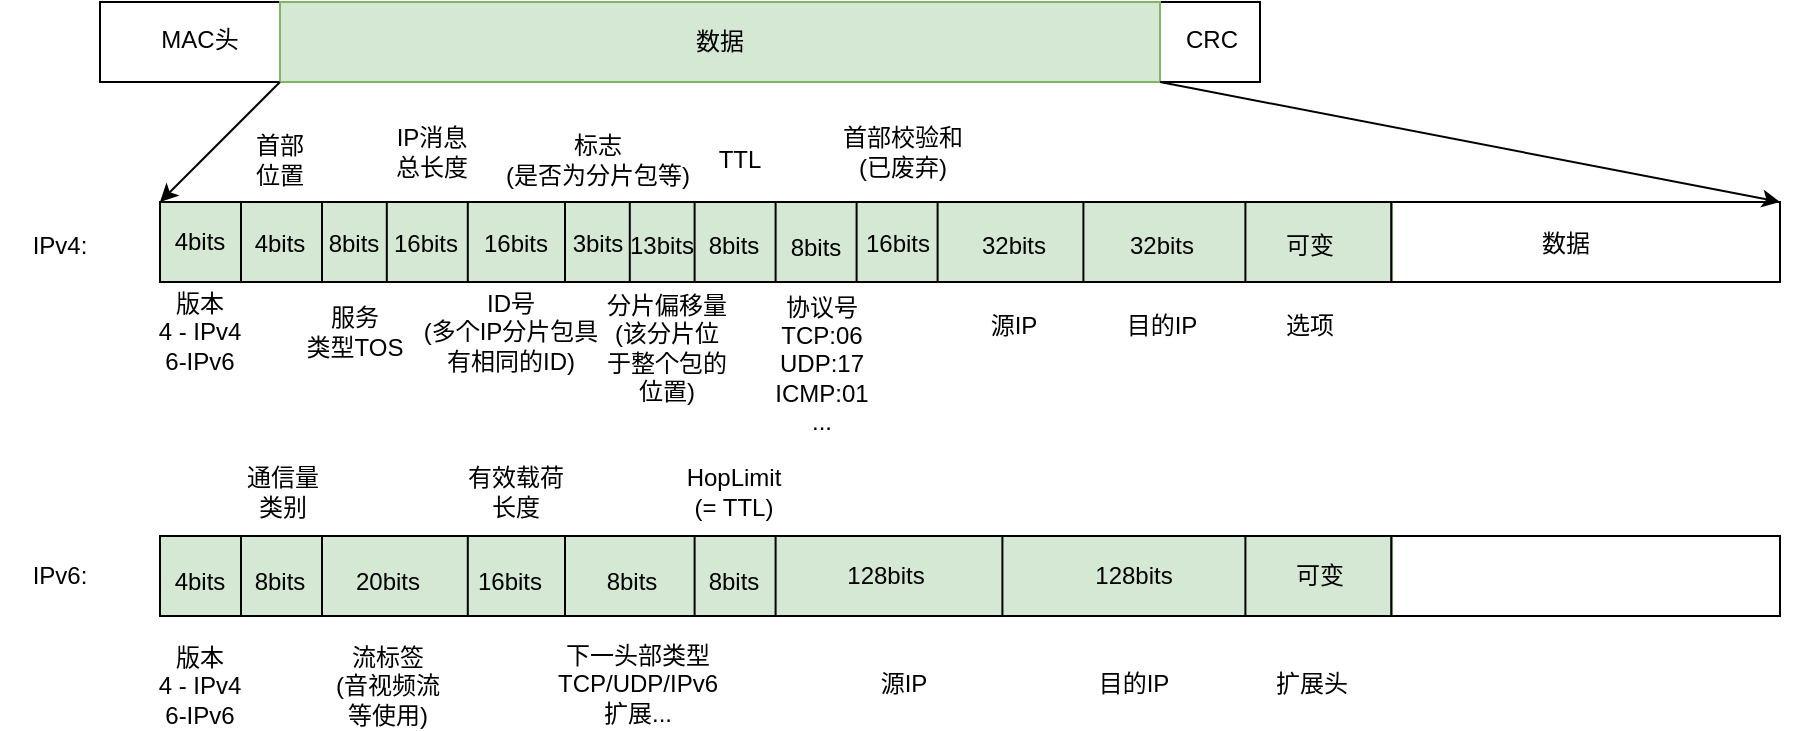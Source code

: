 <mxfile version="26.0.9" pages="6">
  <diagram name="ip header" id="0qf0DlyqlvWk5pcOUlD8">
    <mxGraphModel dx="1194" dy="557" grid="1" gridSize="10" guides="1" tooltips="1" connect="1" arrows="1" fold="1" page="0" pageScale="1" pageWidth="850" pageHeight="1100" math="0" shadow="0">
      <root>
        <mxCell id="0" />
        <mxCell id="1" parent="0" />
        <mxCell id="KQzyhgybYL7EZxoWA8rE-85" value="" style="rounded=0;whiteSpace=wrap;html=1;fillColor=#d5e8d4;strokeColor=#82b366;" parent="1" vertex="1">
          <mxGeometry x="70" y="627" width="616" height="40" as="geometry" />
        </mxCell>
        <mxCell id="KQzyhgybYL7EZxoWA8rE-56" value="" style="rounded=0;whiteSpace=wrap;html=1;fillColor=#d5e8d4;strokeColor=#82b366;" parent="1" vertex="1">
          <mxGeometry x="70" y="460" width="616" height="40" as="geometry" />
        </mxCell>
        <mxCell id="KQzyhgybYL7EZxoWA8rE-1" value="" style="rounded=0;whiteSpace=wrap;html=1;points=[[0,0,0,0,0],[0,0.25,0,0,0],[0,0.5,0,0,0],[0,0.75,0,0,0],[0,1,0,0,0],[0.16,0,0,0,0],[0.16,1,0,0,0],[0.25,0,0,0,0],[0.25,1,0,0,0],[0.5,0,0,0,0],[0.5,1,0,0,0],[0.75,0,0,0,0],[0.75,1,0,0,0],[0.9,0,0,0,0],[0.9,1,0,0,0],[1,0,0,0,0],[1,0.25,0,0,0],[1,0.5,0,0,0],[1,0.75,0,0,0],[1,1,0,0,0]];" parent="1" vertex="1">
          <mxGeometry x="40" y="360" width="580" height="40" as="geometry" />
        </mxCell>
        <mxCell id="KQzyhgybYL7EZxoWA8rE-4" value="MAC头" style="text;html=1;align=center;verticalAlign=middle;whiteSpace=wrap;rounded=0;" parent="1" vertex="1">
          <mxGeometry x="60" y="364" width="60" height="30" as="geometry" />
        </mxCell>
        <mxCell id="KQzyhgybYL7EZxoWA8rE-7" value="" style="endArrow=none;html=1;rounded=0;entryX=0.9;entryY=0;entryDx=0;entryDy=0;entryPerimeter=0;exitX=0.9;exitY=1;exitDx=0;exitDy=0;exitPerimeter=0;" parent="1" source="KQzyhgybYL7EZxoWA8rE-1" target="KQzyhgybYL7EZxoWA8rE-1" edge="1">
          <mxGeometry width="50" height="50" relative="1" as="geometry">
            <mxPoint x="340" y="520" as="sourcePoint" />
            <mxPoint x="390" y="470" as="targetPoint" />
          </mxGeometry>
        </mxCell>
        <mxCell id="KQzyhgybYL7EZxoWA8rE-8" value="CRC" style="text;html=1;align=center;verticalAlign=middle;whiteSpace=wrap;rounded=0;" parent="1" vertex="1">
          <mxGeometry x="566" y="364" width="60" height="30" as="geometry" />
        </mxCell>
        <mxCell id="KQzyhgybYL7EZxoWA8rE-9" value="" style="endArrow=none;html=1;rounded=0;entryX=0.16;entryY=0;entryDx=0;entryDy=0;entryPerimeter=0;exitX=0.16;exitY=1;exitDx=0;exitDy=0;exitPerimeter=0;" parent="1" source="KQzyhgybYL7EZxoWA8rE-1" target="KQzyhgybYL7EZxoWA8rE-1" edge="1">
          <mxGeometry width="50" height="50" relative="1" as="geometry">
            <mxPoint x="370" y="520" as="sourcePoint" />
            <mxPoint x="420" y="470" as="targetPoint" />
          </mxGeometry>
        </mxCell>
        <mxCell id="KQzyhgybYL7EZxoWA8rE-10" value="数据" style="rounded=0;whiteSpace=wrap;html=1;fillColor=#d5e8d4;strokeColor=#82b366;" parent="1" vertex="1">
          <mxGeometry x="130" y="360" width="440" height="40" as="geometry" />
        </mxCell>
        <mxCell id="KQzyhgybYL7EZxoWA8rE-11" value="" style="rounded=0;whiteSpace=wrap;html=1;points=[[0,0,0,0,0],[0,0.25,0,0,0],[0,0.5,0,0,0],[0,0.75,0,0,0],[0,1,0,0,0],[0.05,0,0,0,0],[0.05,1,0,0,0],[0.1,0,0,0,0],[0.1,1,0,0,0],[0.14,0,0,0,0],[0.14,1,0,0,0],[0.19,0,0,0,0],[0.19,1,0,0,0],[0.24,0,0,0,0],[0.24,1,0,0,0],[0.25,0,0,0,0],[0.25,1,0,0,0],[0.29,0,0,0,0],[0.29,1,0,0,0],[0.33,0,0,0,0],[0.33,1,0,0,0],[0.38,0,0,0,0],[0.38,1,0,0,0],[0.43,0,0,0,0],[0.43,1,0,0,0],[0.48,0,0,0,0],[0.48,1,0,0,0],[0.5,0,0,0,0],[0.5,1,0,0,0],[0.52,0,0,0,0],[0.52,1,0,0,0],[0.57,0,0,0,0],[0.57,1,0,0,0],[0.62,0,0,0,0],[0.62,1,0,0,0],[0.67,0,0,0,0],[0.67,1,0,0,0],[0.71,0,0,0,0],[0.71,1,0,0,0],[0.75,0,0,0,0],[0.75,1,0,0,0],[0.76,0,0,0,0],[0.76,1,0,0,0],[0.81,0,0,0,0],[0.81,1,0,0,0],[0.86,0,0,0,0],[0.86,1,0,0,0],[0.9,0,0,0,0],[0.9,1,0,0,0],[0.95,0,0,0,0],[0.95,1,0,0,0],[1,0,0,0,0],[1,0.25,0,0,0],[1,0.5,0,0,0],[1,0.75,0,0,0],[1,1,0,0,0]];fillColor=none;" parent="1" vertex="1">
          <mxGeometry x="70" y="460" width="810" height="40" as="geometry" />
        </mxCell>
        <mxCell id="KQzyhgybYL7EZxoWA8rE-12" value="" style="endArrow=none;html=1;rounded=0;entryX=0.05;entryY=0;entryDx=0;entryDy=0;entryPerimeter=0;exitX=0.05;exitY=1;exitDx=0;exitDy=0;exitPerimeter=0;" parent="1" source="KQzyhgybYL7EZxoWA8rE-11" target="KQzyhgybYL7EZxoWA8rE-11" edge="1">
          <mxGeometry width="50" height="50" relative="1" as="geometry">
            <mxPoint x="310" y="550" as="sourcePoint" />
            <mxPoint x="360" y="500" as="targetPoint" />
          </mxGeometry>
        </mxCell>
        <mxCell id="KQzyhgybYL7EZxoWA8rE-13" value="版本&lt;div&gt;4 - IPv4&lt;/div&gt;&lt;div&gt;6-IPv6&lt;/div&gt;" style="text;html=1;align=center;verticalAlign=middle;whiteSpace=wrap;rounded=0;" parent="1" vertex="1">
          <mxGeometry x="60" y="510" width="60" height="30" as="geometry" />
        </mxCell>
        <mxCell id="KQzyhgybYL7EZxoWA8rE-14" value="4bits" style="text;html=1;align=center;verticalAlign=middle;whiteSpace=wrap;rounded=0;" parent="1" vertex="1">
          <mxGeometry x="75" y="465" width="30" height="30" as="geometry" />
        </mxCell>
        <mxCell id="KQzyhgybYL7EZxoWA8rE-15" style="edgeStyle=none;rounded=0;orthogonalLoop=1;jettySize=auto;html=1;exitX=0;exitY=1;exitDx=0;exitDy=0;entryX=0;entryY=0;entryDx=0;entryDy=0;entryPerimeter=0;" parent="1" source="KQzyhgybYL7EZxoWA8rE-10" target="KQzyhgybYL7EZxoWA8rE-11" edge="1">
          <mxGeometry relative="1" as="geometry" />
        </mxCell>
        <mxCell id="KQzyhgybYL7EZxoWA8rE-16" style="edgeStyle=none;rounded=0;orthogonalLoop=1;jettySize=auto;html=1;exitX=1;exitY=1;exitDx=0;exitDy=0;entryX=1;entryY=0;entryDx=0;entryDy=0;entryPerimeter=0;" parent="1" source="KQzyhgybYL7EZxoWA8rE-10" target="KQzyhgybYL7EZxoWA8rE-11" edge="1">
          <mxGeometry relative="1" as="geometry" />
        </mxCell>
        <mxCell id="KQzyhgybYL7EZxoWA8rE-17" value="首部&lt;div&gt;位置&lt;/div&gt;" style="text;html=1;align=center;verticalAlign=middle;whiteSpace=wrap;rounded=0;" parent="1" vertex="1">
          <mxGeometry x="110" y="424" width="40" height="30" as="geometry" />
        </mxCell>
        <mxCell id="KQzyhgybYL7EZxoWA8rE-18" value="4bits" style="text;html=1;align=center;verticalAlign=middle;whiteSpace=wrap;rounded=0;" parent="1" vertex="1">
          <mxGeometry x="115" y="466" width="30" height="30" as="geometry" />
        </mxCell>
        <mxCell id="KQzyhgybYL7EZxoWA8rE-19" value="" style="endArrow=none;html=1;rounded=0;entryX=0.1;entryY=0;entryDx=0;entryDy=0;entryPerimeter=0;exitX=0.1;exitY=1;exitDx=0;exitDy=0;exitPerimeter=0;" parent="1" source="KQzyhgybYL7EZxoWA8rE-11" target="KQzyhgybYL7EZxoWA8rE-11" edge="1">
          <mxGeometry width="50" height="50" relative="1" as="geometry">
            <mxPoint x="350" y="510" as="sourcePoint" />
            <mxPoint x="400" y="460" as="targetPoint" />
          </mxGeometry>
        </mxCell>
        <mxCell id="KQzyhgybYL7EZxoWA8rE-20" value="8bits" style="text;html=1;align=center;verticalAlign=middle;whiteSpace=wrap;rounded=0;" parent="1" vertex="1">
          <mxGeometry x="152" y="466" width="30" height="30" as="geometry" />
        </mxCell>
        <mxCell id="KQzyhgybYL7EZxoWA8rE-21" value="服务&lt;div&gt;类型TOS&lt;/div&gt;" style="text;html=1;align=center;verticalAlign=middle;whiteSpace=wrap;rounded=0;" parent="1" vertex="1">
          <mxGeometry x="141" y="510" width="53" height="30" as="geometry" />
        </mxCell>
        <mxCell id="KQzyhgybYL7EZxoWA8rE-23" value="" style="endArrow=none;html=1;rounded=0;entryX=0.14;entryY=0;entryDx=0;entryDy=0;entryPerimeter=0;exitX=0.14;exitY=1;exitDx=0;exitDy=0;exitPerimeter=0;" parent="1" source="KQzyhgybYL7EZxoWA8rE-11" target="KQzyhgybYL7EZxoWA8rE-11" edge="1">
          <mxGeometry width="50" height="50" relative="1" as="geometry">
            <mxPoint x="350" y="510" as="sourcePoint" />
            <mxPoint x="400" y="460" as="targetPoint" />
          </mxGeometry>
        </mxCell>
        <mxCell id="KQzyhgybYL7EZxoWA8rE-24" value="" style="endArrow=none;html=1;rounded=0;entryX=0.19;entryY=0;entryDx=0;entryDy=0;entryPerimeter=0;exitX=0.19;exitY=1;exitDx=0;exitDy=0;exitPerimeter=0;" parent="1" source="KQzyhgybYL7EZxoWA8rE-11" target="KQzyhgybYL7EZxoWA8rE-11" edge="1">
          <mxGeometry width="50" height="50" relative="1" as="geometry">
            <mxPoint x="240" y="610" as="sourcePoint" />
            <mxPoint x="290" y="560" as="targetPoint" />
          </mxGeometry>
        </mxCell>
        <mxCell id="KQzyhgybYL7EZxoWA8rE-25" value="16bits" style="text;html=1;align=center;verticalAlign=middle;whiteSpace=wrap;rounded=0;" parent="1" vertex="1">
          <mxGeometry x="183" y="466" width="40" height="30" as="geometry" />
        </mxCell>
        <mxCell id="KQzyhgybYL7EZxoWA8rE-26" value="&lt;div&gt;IP消息&lt;/div&gt;总长度" style="text;html=1;align=center;verticalAlign=middle;whiteSpace=wrap;rounded=0;" parent="1" vertex="1">
          <mxGeometry x="182" y="420" width="48" height="30" as="geometry" />
        </mxCell>
        <mxCell id="KQzyhgybYL7EZxoWA8rE-27" value="16bits" style="text;html=1;align=center;verticalAlign=middle;whiteSpace=wrap;rounded=0;" parent="1" vertex="1">
          <mxGeometry x="228" y="466" width="40" height="30" as="geometry" />
        </mxCell>
        <mxCell id="KQzyhgybYL7EZxoWA8rE-28" value="" style="endArrow=none;html=1;rounded=0;entryX=0.25;entryY=0;entryDx=0;entryDy=0;entryPerimeter=0;exitX=0.25;exitY=1;exitDx=0;exitDy=0;exitPerimeter=0;" parent="1" source="KQzyhgybYL7EZxoWA8rE-11" target="KQzyhgybYL7EZxoWA8rE-11" edge="1">
          <mxGeometry width="50" height="50" relative="1" as="geometry">
            <mxPoint x="350" y="510" as="sourcePoint" />
            <mxPoint x="400" y="460" as="targetPoint" />
          </mxGeometry>
        </mxCell>
        <mxCell id="KQzyhgybYL7EZxoWA8rE-29" value="ID号&lt;div&gt;(多个IP分片包具有相同的ID)&lt;/div&gt;" style="text;html=1;align=center;verticalAlign=middle;whiteSpace=wrap;rounded=0;" parent="1" vertex="1">
          <mxGeometry x="198.5" y="510" width="93" height="30" as="geometry" />
        </mxCell>
        <mxCell id="KQzyhgybYL7EZxoWA8rE-30" value="" style="endArrow=none;html=1;rounded=0;entryX=0.29;entryY=0;entryDx=0;entryDy=0;entryPerimeter=0;exitX=0.29;exitY=1;exitDx=0;exitDy=0;exitPerimeter=0;" parent="1" source="KQzyhgybYL7EZxoWA8rE-11" target="KQzyhgybYL7EZxoWA8rE-11" edge="1">
          <mxGeometry width="50" height="50" relative="1" as="geometry">
            <mxPoint x="350" y="510" as="sourcePoint" />
            <mxPoint x="400" y="460" as="targetPoint" />
          </mxGeometry>
        </mxCell>
        <mxCell id="KQzyhgybYL7EZxoWA8rE-31" value="3bits" style="text;html=1;align=center;verticalAlign=middle;whiteSpace=wrap;rounded=0;" parent="1" vertex="1">
          <mxGeometry x="274" y="466" width="30" height="30" as="geometry" />
        </mxCell>
        <mxCell id="KQzyhgybYL7EZxoWA8rE-32" value="标志&lt;div&gt;(是否为分片包等)&lt;/div&gt;" style="text;html=1;align=center;verticalAlign=middle;whiteSpace=wrap;rounded=0;" parent="1" vertex="1">
          <mxGeometry x="238" y="424" width="102" height="30" as="geometry" />
        </mxCell>
        <mxCell id="KQzyhgybYL7EZxoWA8rE-33" value="" style="endArrow=none;html=1;rounded=0;entryX=0.33;entryY=0;entryDx=0;entryDy=0;entryPerimeter=0;exitX=0.33;exitY=1;exitDx=0;exitDy=0;exitPerimeter=0;" parent="1" source="KQzyhgybYL7EZxoWA8rE-11" target="KQzyhgybYL7EZxoWA8rE-11" edge="1">
          <mxGeometry width="50" height="50" relative="1" as="geometry">
            <mxPoint x="350" y="510" as="sourcePoint" />
            <mxPoint x="400" y="460" as="targetPoint" />
          </mxGeometry>
        </mxCell>
        <mxCell id="KQzyhgybYL7EZxoWA8rE-34" value="13&lt;span style=&quot;background-color: transparent; color: light-dark(rgb(0, 0, 0), rgb(255, 255, 255));&quot;&gt;bits&lt;/span&gt;" style="text;html=1;align=center;verticalAlign=middle;whiteSpace=wrap;rounded=0;" parent="1" vertex="1">
          <mxGeometry x="301" y="467" width="40" height="30" as="geometry" />
        </mxCell>
        <mxCell id="KQzyhgybYL7EZxoWA8rE-35" value="分片偏移量&lt;div&gt;(该分片位于整个包的位置)&lt;/div&gt;" style="text;html=1;align=center;verticalAlign=middle;whiteSpace=wrap;rounded=0;" parent="1" vertex="1">
          <mxGeometry x="290.5" y="518" width="65" height="30" as="geometry" />
        </mxCell>
        <mxCell id="KQzyhgybYL7EZxoWA8rE-37" value="" style="endArrow=none;html=1;rounded=0;entryX=0.38;entryY=0;entryDx=0;entryDy=0;entryPerimeter=0;exitX=0.38;exitY=1;exitDx=0;exitDy=0;exitPerimeter=0;" parent="1" source="KQzyhgybYL7EZxoWA8rE-11" target="KQzyhgybYL7EZxoWA8rE-11" edge="1">
          <mxGeometry width="50" height="50" relative="1" as="geometry">
            <mxPoint x="350" y="510" as="sourcePoint" />
            <mxPoint x="400" y="460" as="targetPoint" />
          </mxGeometry>
        </mxCell>
        <mxCell id="KQzyhgybYL7EZxoWA8rE-38" value="TTL" style="text;html=1;align=center;verticalAlign=middle;whiteSpace=wrap;rounded=0;" parent="1" vertex="1">
          <mxGeometry x="340" y="424" width="40" height="30" as="geometry" />
        </mxCell>
        <mxCell id="KQzyhgybYL7EZxoWA8rE-39" value="8bits" style="text;html=1;align=center;verticalAlign=middle;whiteSpace=wrap;rounded=0;" parent="1" vertex="1">
          <mxGeometry x="342" y="467" width="30" height="30" as="geometry" />
        </mxCell>
        <mxCell id="KQzyhgybYL7EZxoWA8rE-40" value="" style="endArrow=none;html=1;rounded=0;entryX=0.43;entryY=0;entryDx=0;entryDy=0;entryPerimeter=0;exitX=0.43;exitY=1;exitDx=0;exitDy=0;exitPerimeter=0;" parent="1" source="KQzyhgybYL7EZxoWA8rE-11" target="KQzyhgybYL7EZxoWA8rE-11" edge="1">
          <mxGeometry width="50" height="50" relative="1" as="geometry">
            <mxPoint x="350" y="510" as="sourcePoint" />
            <mxPoint x="400" y="460" as="targetPoint" />
          </mxGeometry>
        </mxCell>
        <mxCell id="KQzyhgybYL7EZxoWA8rE-41" value="8bits" style="text;html=1;align=center;verticalAlign=middle;whiteSpace=wrap;rounded=0;" parent="1" vertex="1">
          <mxGeometry x="383" y="468" width="30" height="30" as="geometry" />
        </mxCell>
        <mxCell id="KQzyhgybYL7EZxoWA8rE-42" value="协议号&lt;div&gt;TCP:06&lt;/div&gt;&lt;div&gt;UDP:17&lt;/div&gt;&lt;div&gt;ICMP:01&lt;/div&gt;&lt;div&gt;...&lt;/div&gt;" style="text;html=1;align=center;verticalAlign=middle;whiteSpace=wrap;rounded=0;" parent="1" vertex="1">
          <mxGeometry x="371" y="526" width="60" height="30" as="geometry" />
        </mxCell>
        <mxCell id="KQzyhgybYL7EZxoWA8rE-43" value="" style="endArrow=none;html=1;rounded=0;entryX=0.48;entryY=0;entryDx=0;entryDy=0;entryPerimeter=0;exitX=0.48;exitY=1;exitDx=0;exitDy=0;exitPerimeter=0;" parent="1" source="KQzyhgybYL7EZxoWA8rE-11" target="KQzyhgybYL7EZxoWA8rE-11" edge="1">
          <mxGeometry width="50" height="50" relative="1" as="geometry">
            <mxPoint x="450" y="510" as="sourcePoint" />
            <mxPoint x="500" y="460" as="targetPoint" />
          </mxGeometry>
        </mxCell>
        <mxCell id="KQzyhgybYL7EZxoWA8rE-44" value="16bits" style="text;html=1;align=center;verticalAlign=middle;whiteSpace=wrap;rounded=0;" parent="1" vertex="1">
          <mxGeometry x="419" y="466" width="40" height="30" as="geometry" />
        </mxCell>
        <mxCell id="KQzyhgybYL7EZxoWA8rE-45" value="首部校验和&lt;div&gt;(已废弃)&lt;/div&gt;" style="text;html=1;align=center;verticalAlign=middle;whiteSpace=wrap;rounded=0;" parent="1" vertex="1">
          <mxGeometry x="406" y="420" width="71" height="30" as="geometry" />
        </mxCell>
        <mxCell id="KQzyhgybYL7EZxoWA8rE-46" value="" style="endArrow=none;html=1;rounded=0;entryX=0.57;entryY=0;entryDx=0;entryDy=0;entryPerimeter=0;exitX=0.57;exitY=1;exitDx=0;exitDy=0;exitPerimeter=0;" parent="1" source="KQzyhgybYL7EZxoWA8rE-11" target="KQzyhgybYL7EZxoWA8rE-11" edge="1">
          <mxGeometry width="50" height="50" relative="1" as="geometry">
            <mxPoint x="500" y="530" as="sourcePoint" />
            <mxPoint x="550" y="480" as="targetPoint" />
          </mxGeometry>
        </mxCell>
        <mxCell id="KQzyhgybYL7EZxoWA8rE-47" value="" style="endArrow=none;html=1;rounded=0;entryX=0.67;entryY=0;entryDx=0;entryDy=0;entryPerimeter=0;exitX=0.67;exitY=1;exitDx=0;exitDy=0;exitPerimeter=0;" parent="1" source="KQzyhgybYL7EZxoWA8rE-11" target="KQzyhgybYL7EZxoWA8rE-11" edge="1">
          <mxGeometry width="50" height="50" relative="1" as="geometry">
            <mxPoint x="500" y="530" as="sourcePoint" />
            <mxPoint x="550" y="480" as="targetPoint" />
          </mxGeometry>
        </mxCell>
        <mxCell id="KQzyhgybYL7EZxoWA8rE-48" value="32bits" style="text;html=1;align=center;verticalAlign=middle;whiteSpace=wrap;rounded=0;" parent="1" vertex="1">
          <mxGeometry x="477" y="467" width="40" height="30" as="geometry" />
        </mxCell>
        <mxCell id="KQzyhgybYL7EZxoWA8rE-49" value="32bits" style="text;html=1;align=center;verticalAlign=middle;whiteSpace=wrap;rounded=0;" parent="1" vertex="1">
          <mxGeometry x="551" y="467" width="40" height="30" as="geometry" />
        </mxCell>
        <mxCell id="KQzyhgybYL7EZxoWA8rE-50" value="源IP" style="text;html=1;align=center;verticalAlign=middle;whiteSpace=wrap;rounded=0;" parent="1" vertex="1">
          <mxGeometry x="467" y="507" width="60" height="30" as="geometry" />
        </mxCell>
        <mxCell id="KQzyhgybYL7EZxoWA8rE-51" value="目的IP" style="text;html=1;align=center;verticalAlign=middle;whiteSpace=wrap;rounded=0;" parent="1" vertex="1">
          <mxGeometry x="541" y="507" width="60" height="30" as="geometry" />
        </mxCell>
        <mxCell id="KQzyhgybYL7EZxoWA8rE-52" value="" style="endArrow=none;html=1;rounded=0;entryX=0.76;entryY=0;entryDx=0;entryDy=0;entryPerimeter=0;exitX=0.76;exitY=1;exitDx=0;exitDy=0;exitPerimeter=0;" parent="1" source="KQzyhgybYL7EZxoWA8rE-11" target="KQzyhgybYL7EZxoWA8rE-11" edge="1">
          <mxGeometry width="50" height="50" relative="1" as="geometry">
            <mxPoint x="500" y="530" as="sourcePoint" />
            <mxPoint x="550" y="480" as="targetPoint" />
          </mxGeometry>
        </mxCell>
        <mxCell id="KQzyhgybYL7EZxoWA8rE-53" value="可变" style="text;html=1;align=center;verticalAlign=middle;whiteSpace=wrap;rounded=0;" parent="1" vertex="1">
          <mxGeometry x="615" y="467" width="60" height="30" as="geometry" />
        </mxCell>
        <mxCell id="KQzyhgybYL7EZxoWA8rE-54" value="选项" style="text;html=1;align=center;verticalAlign=middle;whiteSpace=wrap;rounded=0;" parent="1" vertex="1">
          <mxGeometry x="620" y="507" width="50" height="30" as="geometry" />
        </mxCell>
        <mxCell id="KQzyhgybYL7EZxoWA8rE-55" value="数据" style="text;html=1;align=center;verticalAlign=middle;whiteSpace=wrap;rounded=0;" parent="1" vertex="1">
          <mxGeometry x="743" y="466" width="60" height="30" as="geometry" />
        </mxCell>
        <mxCell id="KQzyhgybYL7EZxoWA8rE-57" value="" style="rounded=0;whiteSpace=wrap;html=1;points=[[0,0,0,0,0],[0,0.25,0,0,0],[0,0.5,0,0,0],[0,0.75,0,0,0],[0,1,0,0,0],[0.05,0,0,0,0],[0.05,1,0,0,0],[0.1,0,0,0,0],[0.1,1,0,0,0],[0.14,0,0,0,0],[0.14,1,0,0,0],[0.19,0,0,0,0],[0.19,1,0,0,0],[0.24,0,0,0,0],[0.24,1,0,0,0],[0.25,0,0,0,0],[0.25,1,0,0,0],[0.29,0,0,0,0],[0.29,1,0,0,0],[0.33,0,0,0,0],[0.33,1,0,0,0],[0.38,0,0,0,0],[0.38,1,0,0,0],[0.43,0,0,0,0],[0.43,1,0,0,0],[0.48,0,0,0,0],[0.48,1,0,0,0],[0.5,0,0,0,0],[0.5,1,0,0,0],[0.52,0,0,0,0],[0.52,1,0,0,0],[0.57,0,0,0,0],[0.57,1,0,0,0],[0.62,0,0,0,0],[0.62,1,0,0,0],[0.67,0,0,0,0],[0.67,1,0,0,0],[0.71,0,0,0,0],[0.71,1,0,0,0],[0.75,0,0,0,0],[0.75,1,0,0,0],[0.76,0,0,0,0],[0.76,1,0,0,0],[0.81,0,0,0,0],[0.81,1,0,0,0],[0.86,0,0,0,0],[0.86,1,0,0,0],[0.9,0,0,0,0],[0.9,1,0,0,0],[0.95,0,0,0,0],[0.95,1,0,0,0],[1,0,0,0,0],[1,0.25,0,0,0],[1,0.5,0,0,0],[1,0.75,0,0,0],[1,1,0,0,0]];fillColor=none;" parent="1" vertex="1">
          <mxGeometry x="70" y="627" width="810" height="40" as="geometry" />
        </mxCell>
        <mxCell id="KQzyhgybYL7EZxoWA8rE-58" value="IPv4:" style="text;html=1;align=center;verticalAlign=middle;whiteSpace=wrap;rounded=0;" parent="1" vertex="1">
          <mxGeometry x="-10" y="467" width="60" height="30" as="geometry" />
        </mxCell>
        <mxCell id="KQzyhgybYL7EZxoWA8rE-59" value="IPv6:" style="text;html=1;align=center;verticalAlign=middle;whiteSpace=wrap;rounded=0;" parent="1" vertex="1">
          <mxGeometry x="-10" y="632" width="60" height="30" as="geometry" />
        </mxCell>
        <mxCell id="KQzyhgybYL7EZxoWA8rE-60" value="" style="endArrow=none;html=1;rounded=0;entryX=0.05;entryY=0;entryDx=0;entryDy=0;entryPerimeter=0;exitX=0.05;exitY=1;exitDx=0;exitDy=0;exitPerimeter=0;" parent="1" source="KQzyhgybYL7EZxoWA8rE-57" target="KQzyhgybYL7EZxoWA8rE-57" edge="1">
          <mxGeometry width="50" height="50" relative="1" as="geometry">
            <mxPoint x="310" y="607" as="sourcePoint" />
            <mxPoint x="360" y="557" as="targetPoint" />
          </mxGeometry>
        </mxCell>
        <mxCell id="KQzyhgybYL7EZxoWA8rE-61" value="4bits" style="text;html=1;align=center;verticalAlign=middle;whiteSpace=wrap;rounded=0;" parent="1" vertex="1">
          <mxGeometry x="75" y="635" width="30" height="30" as="geometry" />
        </mxCell>
        <mxCell id="KQzyhgybYL7EZxoWA8rE-62" value="版本&lt;div&gt;4 - IPv4&lt;/div&gt;&lt;div&gt;6-IPv6&lt;/div&gt;" style="text;html=1;align=center;verticalAlign=middle;whiteSpace=wrap;rounded=0;" parent="1" vertex="1">
          <mxGeometry x="60" y="687" width="60" height="30" as="geometry" />
        </mxCell>
        <mxCell id="KQzyhgybYL7EZxoWA8rE-63" value="8bits" style="text;html=1;align=center;verticalAlign=middle;whiteSpace=wrap;rounded=0;" parent="1" vertex="1">
          <mxGeometry x="115" y="635" width="30" height="30" as="geometry" />
        </mxCell>
        <mxCell id="KQzyhgybYL7EZxoWA8rE-65" value="通信量类别" style="text;html=1;align=center;verticalAlign=middle;whiteSpace=wrap;rounded=0;" parent="1" vertex="1">
          <mxGeometry x="109" y="590" width="45" height="30" as="geometry" />
        </mxCell>
        <mxCell id="KQzyhgybYL7EZxoWA8rE-66" value="" style="endArrow=none;html=1;rounded=0;entryX=0.19;entryY=0;entryDx=0;entryDy=0;entryPerimeter=0;exitX=0.19;exitY=1;exitDx=0;exitDy=0;exitPerimeter=0;" parent="1" source="KQzyhgybYL7EZxoWA8rE-57" target="KQzyhgybYL7EZxoWA8rE-57" edge="1">
          <mxGeometry width="50" height="50" relative="1" as="geometry">
            <mxPoint x="300" y="680" as="sourcePoint" />
            <mxPoint x="350" y="630" as="targetPoint" />
          </mxGeometry>
        </mxCell>
        <mxCell id="KQzyhgybYL7EZxoWA8rE-67" value="20bits" style="text;html=1;align=center;verticalAlign=middle;whiteSpace=wrap;rounded=0;" parent="1" vertex="1">
          <mxGeometry x="168.5" y="635" width="30" height="30" as="geometry" />
        </mxCell>
        <mxCell id="KQzyhgybYL7EZxoWA8rE-68" value="流标签&lt;div&gt;(音视频流等使用)&lt;/div&gt;" style="text;html=1;align=center;verticalAlign=middle;whiteSpace=wrap;rounded=0;" parent="1" vertex="1">
          <mxGeometry x="154" y="687" width="60" height="30" as="geometry" />
        </mxCell>
        <mxCell id="KQzyhgybYL7EZxoWA8rE-69" value="" style="endArrow=none;html=1;rounded=0;entryX=0.25;entryY=0;entryDx=0;entryDy=0;entryPerimeter=0;exitX=0.25;exitY=1;exitDx=0;exitDy=0;exitPerimeter=0;" parent="1" source="KQzyhgybYL7EZxoWA8rE-57" target="KQzyhgybYL7EZxoWA8rE-57" edge="1">
          <mxGeometry width="50" height="50" relative="1" as="geometry">
            <mxPoint x="300" y="680" as="sourcePoint" />
            <mxPoint x="350" y="630" as="targetPoint" />
          </mxGeometry>
        </mxCell>
        <mxCell id="KQzyhgybYL7EZxoWA8rE-70" value="16bits" style="text;html=1;align=center;verticalAlign=middle;whiteSpace=wrap;rounded=0;" parent="1" vertex="1">
          <mxGeometry x="230" y="635" width="30" height="30" as="geometry" />
        </mxCell>
        <mxCell id="KQzyhgybYL7EZxoWA8rE-71" value="有效载荷长度" style="text;html=1;align=center;verticalAlign=middle;whiteSpace=wrap;rounded=0;" parent="1" vertex="1">
          <mxGeometry x="218" y="590" width="60" height="30" as="geometry" />
        </mxCell>
        <mxCell id="KQzyhgybYL7EZxoWA8rE-72" value="" style="endArrow=none;html=1;rounded=0;entryX=0.33;entryY=0;entryDx=0;entryDy=0;entryPerimeter=0;exitX=0.33;exitY=1;exitDx=0;exitDy=0;exitPerimeter=0;" parent="1" source="KQzyhgybYL7EZxoWA8rE-57" target="KQzyhgybYL7EZxoWA8rE-57" edge="1">
          <mxGeometry width="50" height="50" relative="1" as="geometry">
            <mxPoint x="300" y="680" as="sourcePoint" />
            <mxPoint x="350" y="630" as="targetPoint" />
          </mxGeometry>
        </mxCell>
        <mxCell id="KQzyhgybYL7EZxoWA8rE-73" value="8bits" style="text;html=1;align=center;verticalAlign=middle;whiteSpace=wrap;rounded=0;" parent="1" vertex="1">
          <mxGeometry x="290.5" y="635" width="30" height="30" as="geometry" />
        </mxCell>
        <mxCell id="KQzyhgybYL7EZxoWA8rE-74" value="下一头部类型&lt;div&gt;TCP/UDP/IPv6扩展...&lt;/div&gt;" style="text;html=1;align=center;verticalAlign=middle;whiteSpace=wrap;rounded=0;" parent="1" vertex="1">
          <mxGeometry x="268" y="686" width="82" height="30" as="geometry" />
        </mxCell>
        <mxCell id="KQzyhgybYL7EZxoWA8rE-75" value="" style="endArrow=none;html=1;rounded=0;entryX=0.38;entryY=0;entryDx=0;entryDy=0;entryPerimeter=0;exitX=0.38;exitY=1;exitDx=0;exitDy=0;exitPerimeter=0;" parent="1" source="KQzyhgybYL7EZxoWA8rE-57" target="KQzyhgybYL7EZxoWA8rE-57" edge="1">
          <mxGeometry width="50" height="50" relative="1" as="geometry">
            <mxPoint x="300" y="680" as="sourcePoint" />
            <mxPoint x="350" y="630" as="targetPoint" />
          </mxGeometry>
        </mxCell>
        <mxCell id="KQzyhgybYL7EZxoWA8rE-77" value="8bits" style="text;html=1;align=center;verticalAlign=middle;whiteSpace=wrap;rounded=0;" parent="1" vertex="1">
          <mxGeometry x="342" y="635" width="30" height="30" as="geometry" />
        </mxCell>
        <mxCell id="KQzyhgybYL7EZxoWA8rE-78" value="HopLimit&lt;div&gt;(= TTL)&lt;/div&gt;" style="text;html=1;align=center;verticalAlign=middle;whiteSpace=wrap;rounded=0;" parent="1" vertex="1">
          <mxGeometry x="327" y="590" width="60" height="30" as="geometry" />
        </mxCell>
        <mxCell id="KQzyhgybYL7EZxoWA8rE-79" value="" style="endArrow=none;html=1;rounded=0;exitX=0.52;exitY=1;exitDx=0;exitDy=0;exitPerimeter=0;entryX=0.52;entryY=0;entryDx=0;entryDy=0;entryPerimeter=0;" parent="1" source="KQzyhgybYL7EZxoWA8rE-57" target="KQzyhgybYL7EZxoWA8rE-57" edge="1">
          <mxGeometry width="50" height="50" relative="1" as="geometry">
            <mxPoint x="410" y="680" as="sourcePoint" />
            <mxPoint x="460" y="630" as="targetPoint" />
          </mxGeometry>
        </mxCell>
        <mxCell id="KQzyhgybYL7EZxoWA8rE-80" value="128bits" style="text;html=1;align=center;verticalAlign=middle;whiteSpace=wrap;rounded=0;" parent="1" vertex="1">
          <mxGeometry x="418" y="632" width="30" height="30" as="geometry" />
        </mxCell>
        <mxCell id="KQzyhgybYL7EZxoWA8rE-81" value="128bits" style="text;html=1;align=center;verticalAlign=middle;whiteSpace=wrap;rounded=0;" parent="1" vertex="1">
          <mxGeometry x="542" y="632" width="30" height="30" as="geometry" />
        </mxCell>
        <mxCell id="KQzyhgybYL7EZxoWA8rE-82" value="" style="endArrow=none;html=1;rounded=0;exitX=0.67;exitY=1;exitDx=0;exitDy=0;exitPerimeter=0;entryX=0.67;entryY=0;entryDx=0;entryDy=0;entryPerimeter=0;" parent="1" source="KQzyhgybYL7EZxoWA8rE-57" target="KQzyhgybYL7EZxoWA8rE-57" edge="1">
          <mxGeometry width="50" height="50" relative="1" as="geometry">
            <mxPoint x="410" y="680" as="sourcePoint" />
            <mxPoint x="460" y="630" as="targetPoint" />
          </mxGeometry>
        </mxCell>
        <mxCell id="KQzyhgybYL7EZxoWA8rE-83" value="源IP" style="text;html=1;align=center;verticalAlign=middle;whiteSpace=wrap;rounded=0;" parent="1" vertex="1">
          <mxGeometry x="411.5" y="686" width="60" height="30" as="geometry" />
        </mxCell>
        <mxCell id="KQzyhgybYL7EZxoWA8rE-84" value="目的IP" style="text;html=1;align=center;verticalAlign=middle;whiteSpace=wrap;rounded=0;" parent="1" vertex="1">
          <mxGeometry x="527" y="686" width="60" height="30" as="geometry" />
        </mxCell>
        <mxCell id="KQzyhgybYL7EZxoWA8rE-87" value="" style="endArrow=none;html=1;rounded=0;entryX=0.1;entryY=0;entryDx=0;entryDy=0;entryPerimeter=0;exitX=0.1;exitY=1;exitDx=0;exitDy=0;exitPerimeter=0;" parent="1" source="KQzyhgybYL7EZxoWA8rE-57" target="KQzyhgybYL7EZxoWA8rE-57" edge="1">
          <mxGeometry width="50" height="50" relative="1" as="geometry">
            <mxPoint x="107" y="712" as="sourcePoint" />
            <mxPoint x="157" y="662" as="targetPoint" />
          </mxGeometry>
        </mxCell>
        <mxCell id="KQzyhgybYL7EZxoWA8rE-88" value="" style="endArrow=none;html=1;rounded=0;entryX=0.76;entryY=0;entryDx=0;entryDy=0;entryPerimeter=0;exitX=0.76;exitY=1;exitDx=0;exitDy=0;exitPerimeter=0;" parent="1" source="KQzyhgybYL7EZxoWA8rE-57" target="KQzyhgybYL7EZxoWA8rE-57" edge="1">
          <mxGeometry width="50" height="50" relative="1" as="geometry">
            <mxPoint x="500" y="660" as="sourcePoint" />
            <mxPoint x="550" y="610" as="targetPoint" />
          </mxGeometry>
        </mxCell>
        <mxCell id="KQzyhgybYL7EZxoWA8rE-89" value="可变" style="text;html=1;align=center;verticalAlign=middle;whiteSpace=wrap;rounded=0;" parent="1" vertex="1">
          <mxGeometry x="620" y="632" width="60" height="30" as="geometry" />
        </mxCell>
        <mxCell id="KQzyhgybYL7EZxoWA8rE-90" value="扩展头" style="text;html=1;align=center;verticalAlign=middle;whiteSpace=wrap;rounded=0;" parent="1" vertex="1">
          <mxGeometry x="616" y="686" width="60" height="30" as="geometry" />
        </mxCell>
      </root>
    </mxGraphModel>
  </diagram>
  <diagram id="cA0tiZwuC7G_AS7CmbOw" name="交换机">
    <mxGraphModel dx="794" dy="557" grid="1" gridSize="10" guides="1" tooltips="1" connect="1" arrows="1" fold="1" page="1" pageScale="1" pageWidth="850" pageHeight="1100" math="0" shadow="0">
      <root>
        <mxCell id="0" />
        <mxCell id="1" parent="0" />
        <mxCell id="4qZplu9gNJl2aV-C8ccd-4" value="" style="rounded=0;whiteSpace=wrap;html=1;dashed=1;fillColor=none;" vertex="1" parent="1">
          <mxGeometry x="140" y="50" width="630" height="350" as="geometry" />
        </mxCell>
        <mxCell id="4qZplu9gNJl2aV-C8ccd-14" style="edgeStyle=orthogonalEdgeStyle;rounded=0;orthogonalLoop=1;jettySize=auto;html=1;exitX=1;exitY=0.5;exitDx=0;exitDy=0;entryX=0.5;entryY=0;entryDx=0;entryDy=0;" edge="1" parent="1" source="4qZplu9gNJl2aV-C8ccd-1" target="4qZplu9gNJl2aV-C8ccd-8">
          <mxGeometry relative="1" as="geometry" />
        </mxCell>
        <mxCell id="4qZplu9gNJl2aV-C8ccd-1" value="主机1" style="rounded=1;whiteSpace=wrap;html=1;fillColor=#dae8fc;strokeColor=#6c8ebf;" vertex="1" parent="1">
          <mxGeometry x="200" y="93" width="120" height="60" as="geometry" />
        </mxCell>
        <mxCell id="4qZplu9gNJl2aV-C8ccd-13" style="edgeStyle=orthogonalEdgeStyle;rounded=0;orthogonalLoop=1;jettySize=auto;html=1;exitX=0.5;exitY=1;exitDx=0;exitDy=0;entryX=1;entryY=0.5;entryDx=0;entryDy=0;" edge="1" parent="1" source="4qZplu9gNJl2aV-C8ccd-5" target="4qZplu9gNJl2aV-C8ccd-8">
          <mxGeometry relative="1" as="geometry" />
        </mxCell>
        <mxCell id="4qZplu9gNJl2aV-C8ccd-5" value="主机2" style="rounded=1;whiteSpace=wrap;html=1;fillColor=#dae8fc;strokeColor=#6c8ebf;" vertex="1" parent="1">
          <mxGeometry x="590" y="93" width="120" height="60" as="geometry" />
        </mxCell>
        <mxCell id="4qZplu9gNJl2aV-C8ccd-16" style="edgeStyle=orthogonalEdgeStyle;rounded=0;orthogonalLoop=1;jettySize=auto;html=1;exitX=0.5;exitY=0;exitDx=0;exitDy=0;entryX=0;entryY=0.5;entryDx=0;entryDy=0;" edge="1" parent="1" source="4qZplu9gNJl2aV-C8ccd-6" target="4qZplu9gNJl2aV-C8ccd-8">
          <mxGeometry relative="1" as="geometry" />
        </mxCell>
        <mxCell id="4qZplu9gNJl2aV-C8ccd-6" value="主机3" style="rounded=1;whiteSpace=wrap;html=1;fillColor=#dae8fc;strokeColor=#6c8ebf;" vertex="1" parent="1">
          <mxGeometry x="200" y="313" width="120" height="60" as="geometry" />
        </mxCell>
        <mxCell id="4qZplu9gNJl2aV-C8ccd-15" style="edgeStyle=orthogonalEdgeStyle;rounded=0;orthogonalLoop=1;jettySize=auto;html=1;exitX=0;exitY=0.5;exitDx=0;exitDy=0;entryX=0.5;entryY=1;entryDx=0;entryDy=0;" edge="1" parent="1" source="4qZplu9gNJl2aV-C8ccd-7" target="4qZplu9gNJl2aV-C8ccd-8">
          <mxGeometry relative="1" as="geometry" />
        </mxCell>
        <mxCell id="4qZplu9gNJl2aV-C8ccd-7" value="主机4" style="rounded=1;whiteSpace=wrap;html=1;fillColor=#dae8fc;strokeColor=#6c8ebf;" vertex="1" parent="1">
          <mxGeometry x="590" y="313" width="120" height="60" as="geometry" />
        </mxCell>
        <mxCell id="4qZplu9gNJl2aV-C8ccd-8" value="" style="ellipse;whiteSpace=wrap;html=1;aspect=fixed;fillColor=#f8cecc;strokeColor=#b85450;" vertex="1" parent="1">
          <mxGeometry x="415" y="193" width="80" height="80" as="geometry" />
        </mxCell>
        <mxCell id="4qZplu9gNJl2aV-C8ccd-10" value="" style="endArrow=none;html=1;rounded=0;entryX=0;entryY=0;entryDx=0;entryDy=0;exitX=1;exitY=1;exitDx=0;exitDy=0;strokeColor=#CC6600;" edge="1" parent="1" source="4qZplu9gNJl2aV-C8ccd-8" target="4qZplu9gNJl2aV-C8ccd-8">
          <mxGeometry width="50" height="50" relative="1" as="geometry">
            <mxPoint x="430" y="333" as="sourcePoint" />
            <mxPoint x="480" y="283" as="targetPoint" />
          </mxGeometry>
        </mxCell>
        <mxCell id="4qZplu9gNJl2aV-C8ccd-11" value="" style="endArrow=none;html=1;rounded=0;entryX=1;entryY=0;entryDx=0;entryDy=0;exitX=0;exitY=1;exitDx=0;exitDy=0;strokeColor=#CC6600;" edge="1" parent="1" source="4qZplu9gNJl2aV-C8ccd-8" target="4qZplu9gNJl2aV-C8ccd-8">
          <mxGeometry width="50" height="50" relative="1" as="geometry">
            <mxPoint x="430" y="333" as="sourcePoint" />
            <mxPoint x="480" y="283" as="targetPoint" />
          </mxGeometry>
        </mxCell>
        <mxCell id="4qZplu9gNJl2aV-C8ccd-17" value="交换机" style="text;html=1;align=center;verticalAlign=middle;whiteSpace=wrap;rounded=0;" vertex="1" parent="1">
          <mxGeometry x="470" y="271" width="60" height="30" as="geometry" />
        </mxCell>
        <mxCell id="4qZplu9gNJl2aV-C8ccd-18" value="局域网" style="text;html=1;align=center;verticalAlign=middle;whiteSpace=wrap;rounded=0;fontStyle=1;fontSize=16;" vertex="1" parent="1">
          <mxGeometry x="150" y="60" width="60" height="30" as="geometry" />
        </mxCell>
      </root>
    </mxGraphModel>
  </diagram>
  <diagram id="ZRq-x2-4EOhKTq2LDHYG" name="UDP">
    <mxGraphModel dx="794" dy="557" grid="1" gridSize="10" guides="1" tooltips="1" connect="1" arrows="1" fold="1" page="1" pageScale="1" pageWidth="850" pageHeight="1100" math="0" shadow="0">
      <root>
        <mxCell id="0" />
        <mxCell id="1" parent="0" />
        <mxCell id="KT6dmjSgCsR-XK4Qj9pG-1" value="" style="rounded=0;whiteSpace=wrap;html=1;points=[[0,0,0,0,0],[0,0.25,0,0,0],[0,0.5,0,0,0],[0,0.75,0,0,0],[0,1,0,0,0],[0.06,0,0,0,0],[0.06,1,0,0,0],[0.13,0,0,0,0],[0.13,1,0,0,0],[0.19,0,0,0,0],[0.19,1,0,0,0],[0.25,0,0,0,0],[0.25,1,0,0,0],[0.31,0,0,0,0],[0.31,1,0,0,0],[0.38,0,0,0,0],[0.38,1,0,0,0],[0.44,0,0,0,0],[0.44,1,0,0,0],[0.5,0,0,0,0],[0.5,1,0,0,0],[0.56,0,0,0,0],[0.56,1,0,0,0],[0.63,0,0,0,0],[0.63,1,0,0,0],[0.69,0,0,0,0],[0.69,1,0,0,0],[0.75,0,0,0,0],[0.75,1,0,0,0],[0.81,0,0,0,0],[0.81,1,0,0,0],[0.88,0,0,0,0],[0.88,1,0,0,0],[0.94,0,0,0,0],[0.94,1,0,0,0],[1,0,0,0,0],[1,0.25,0,0,0],[1,0.5,0,0,0],[1,0.75,0,0,0],[1,1,0,0,0]];" vertex="1" parent="1">
          <mxGeometry x="80" y="140" width="610" height="40" as="geometry" />
        </mxCell>
        <mxCell id="KT6dmjSgCsR-XK4Qj9pG-3" value="MAC头" style="text;html=1;align=center;verticalAlign=middle;whiteSpace=wrap;rounded=0;" vertex="1" parent="1">
          <mxGeometry x="107" y="145" width="60" height="30" as="geometry" />
        </mxCell>
        <mxCell id="mBO8IXk76jbHYQbmikcb-1" value="" style="endArrow=none;html=1;rounded=0;entryX=0.94;entryY=0;entryDx=0;entryDy=0;entryPerimeter=0;exitX=0.94;exitY=1;exitDx=0;exitDy=0;exitPerimeter=0;" edge="1" parent="1" source="KT6dmjSgCsR-XK4Qj9pG-1" target="KT6dmjSgCsR-XK4Qj9pG-1">
          <mxGeometry width="50" height="50" relative="1" as="geometry">
            <mxPoint x="380" y="320" as="sourcePoint" />
            <mxPoint x="430" y="270" as="targetPoint" />
          </mxGeometry>
        </mxCell>
        <mxCell id="mBO8IXk76jbHYQbmikcb-2" value="CRC" style="text;html=1;align=center;verticalAlign=middle;whiteSpace=wrap;rounded=0;" vertex="1" parent="1">
          <mxGeometry x="652" y="145" width="40" height="30" as="geometry" />
        </mxCell>
        <mxCell id="mBO8IXk76jbHYQbmikcb-3" value="" style="endArrow=none;html=1;rounded=0;entryX=0.19;entryY=0;entryDx=0;entryDy=0;entryPerimeter=0;exitX=0.19;exitY=1;exitDx=0;exitDy=0;exitPerimeter=0;" edge="1" parent="1" source="KT6dmjSgCsR-XK4Qj9pG-1" target="KT6dmjSgCsR-XK4Qj9pG-1">
          <mxGeometry width="50" height="50" relative="1" as="geometry">
            <mxPoint x="380" y="320" as="sourcePoint" />
            <mxPoint x="430" y="270" as="targetPoint" />
          </mxGeometry>
        </mxCell>
        <mxCell id="mBO8IXk76jbHYQbmikcb-4" value="" style="endArrow=none;html=1;rounded=0;entryX=0.38;entryY=0;entryDx=0;entryDy=0;entryPerimeter=0;exitX=0.38;exitY=1;exitDx=0;exitDy=0;exitPerimeter=0;" edge="1" parent="1" source="KT6dmjSgCsR-XK4Qj9pG-1" target="KT6dmjSgCsR-XK4Qj9pG-1">
          <mxGeometry width="50" height="50" relative="1" as="geometry">
            <mxPoint x="380" y="320" as="sourcePoint" />
            <mxPoint x="430" y="270" as="targetPoint" />
          </mxGeometry>
        </mxCell>
        <mxCell id="mBO8IXk76jbHYQbmikcb-5" value="IP头" style="text;html=1;align=center;verticalAlign=middle;whiteSpace=wrap;rounded=0;" vertex="1" parent="1">
          <mxGeometry x="223" y="146" width="60" height="30" as="geometry" />
        </mxCell>
        <mxCell id="mBO8IXk76jbHYQbmikcb-6" value="" style="rounded=0;whiteSpace=wrap;html=1;fillColor=#d5e8d4;strokeColor=#82b366;" vertex="1" parent="1">
          <mxGeometry x="311" y="140" width="343" height="40" as="geometry" />
        </mxCell>
        <mxCell id="mBO8IXk76jbHYQbmikcb-7" value="" style="rounded=0;whiteSpace=wrap;html=1;points=[[0,0,0,0,0],[0,0.25,0,0,0],[0,0.5,0,0,0],[0,0.75,0,0,0],[0,1,0,0,0],[0.06,0,0,0,0],[0.06,1,0,0,0],[0.13,0,0,0,0],[0.13,1,0,0,0],[0.19,0,0,0,0],[0.19,1,0,0,0],[0.25,0,0,0,0],[0.25,1,0,0,0],[0.31,0,0,0,0],[0.31,1,0,0,0],[0.38,0,0,0,0],[0.38,1,0,0,0],[0.44,0,0,0,0],[0.44,1,0,0,0],[0.5,0,0,0,0],[0.5,1,0,0,0],[0.56,0,0,0,0],[0.56,1,0,0,0],[0.63,0,0,0,0],[0.63,1,0,0,0],[0.69,0,0,0,0],[0.69,1,0,0,0],[0.75,0,0,0,0],[0.75,1,0,0,0],[0.81,0,0,0,0],[0.81,1,0,0,0],[0.88,0,0,0,0],[0.88,1,0,0,0],[0.94,0,0,0,0],[0.94,1,0,0,0],[1,0,0,0,0],[1,0.25,0,0,0],[1,0.5,0,0,0],[1,0.75,0,0,0],[1,1,0,0,0]];fillColor=#d5e8d4;strokeColor=#82b366;" vertex="1" parent="1">
          <mxGeometry x="170" y="250" width="640" height="40" as="geometry" />
        </mxCell>
        <mxCell id="mBO8IXk76jbHYQbmikcb-8" value="16bits" style="text;html=1;align=center;verticalAlign=middle;whiteSpace=wrap;rounded=0;" vertex="1" parent="1">
          <mxGeometry x="169" y="255" width="40" height="30" as="geometry" />
        </mxCell>
        <mxCell id="mBO8IXk76jbHYQbmikcb-9" value="" style="endArrow=none;html=1;rounded=0;entryX=0.06;entryY=0;entryDx=0;entryDy=0;entryPerimeter=0;exitX=0.06;exitY=1;exitDx=0;exitDy=0;exitPerimeter=0;" edge="1" parent="1" source="mBO8IXk76jbHYQbmikcb-7" target="mBO8IXk76jbHYQbmikcb-7">
          <mxGeometry width="50" height="50" relative="1" as="geometry">
            <mxPoint x="520" y="340" as="sourcePoint" />
            <mxPoint x="570" y="290" as="targetPoint" />
          </mxGeometry>
        </mxCell>
        <mxCell id="mBO8IXk76jbHYQbmikcb-10" value="源端口" style="text;html=1;align=center;verticalAlign=middle;whiteSpace=wrap;rounded=0;" vertex="1" parent="1">
          <mxGeometry x="163.5" y="297" width="51" height="30" as="geometry" />
        </mxCell>
        <mxCell id="mBO8IXk76jbHYQbmikcb-11" value="目的端口" style="text;html=1;align=center;verticalAlign=middle;whiteSpace=wrap;rounded=0;" vertex="1" parent="1">
          <mxGeometry x="208" y="215" width="51" height="30" as="geometry" />
        </mxCell>
        <mxCell id="mBO8IXk76jbHYQbmikcb-12" value="16bits" style="text;html=1;align=center;verticalAlign=middle;whiteSpace=wrap;rounded=0;" vertex="1" parent="1">
          <mxGeometry x="211" y="255" width="40" height="30" as="geometry" />
        </mxCell>
        <mxCell id="mBO8IXk76jbHYQbmikcb-13" value="" style="endArrow=none;html=1;rounded=0;entryX=0.13;entryY=0;entryDx=0;entryDy=0;entryPerimeter=0;exitX=0.13;exitY=1;exitDx=0;exitDy=0;exitPerimeter=0;" edge="1" parent="1" source="mBO8IXk76jbHYQbmikcb-7" target="mBO8IXk76jbHYQbmikcb-7">
          <mxGeometry width="50" height="50" relative="1" as="geometry">
            <mxPoint x="390" y="340" as="sourcePoint" />
            <mxPoint x="440" y="290" as="targetPoint" />
          </mxGeometry>
        </mxCell>
        <mxCell id="mBO8IXk76jbHYQbmikcb-15" value="16bits" style="text;html=1;align=center;verticalAlign=middle;whiteSpace=wrap;rounded=0;" vertex="1" parent="1">
          <mxGeometry x="252" y="255" width="40" height="30" as="geometry" />
        </mxCell>
        <mxCell id="mBO8IXk76jbHYQbmikcb-16" value="" style="endArrow=none;html=1;rounded=0;entryX=0.19;entryY=0;entryDx=0;entryDy=0;entryPerimeter=0;exitX=0.19;exitY=1;exitDx=0;exitDy=0;exitPerimeter=0;" edge="1" parent="1" source="mBO8IXk76jbHYQbmikcb-7" target="mBO8IXk76jbHYQbmikcb-7">
          <mxGeometry width="50" height="50" relative="1" as="geometry">
            <mxPoint x="450" y="340" as="sourcePoint" />
            <mxPoint x="500" y="290" as="targetPoint" />
          </mxGeometry>
        </mxCell>
        <mxCell id="mBO8IXk76jbHYQbmikcb-17" value="UDP长度" style="text;html=1;align=center;verticalAlign=middle;whiteSpace=wrap;rounded=0;" vertex="1" parent="1">
          <mxGeometry x="242" y="297" width="60" height="30" as="geometry" />
        </mxCell>
        <mxCell id="mBO8IXk76jbHYQbmikcb-18" value="16bits" style="text;html=1;align=center;verticalAlign=middle;whiteSpace=wrap;rounded=0;" vertex="1" parent="1">
          <mxGeometry x="291" y="256" width="40" height="30" as="geometry" />
        </mxCell>
        <mxCell id="mBO8IXk76jbHYQbmikcb-19" value="" style="endArrow=none;html=1;rounded=0;entryX=0.25;entryY=0;entryDx=0;entryDy=0;entryPerimeter=0;exitX=0.25;exitY=1;exitDx=0;exitDy=0;exitPerimeter=0;" edge="1" parent="1" source="mBO8IXk76jbHYQbmikcb-7" target="mBO8IXk76jbHYQbmikcb-7">
          <mxGeometry width="50" height="50" relative="1" as="geometry">
            <mxPoint x="450" y="340" as="sourcePoint" />
            <mxPoint x="500" y="290" as="targetPoint" />
          </mxGeometry>
        </mxCell>
        <mxCell id="mBO8IXk76jbHYQbmikcb-20" value="UDP校验和" style="text;html=1;align=center;verticalAlign=middle;whiteSpace=wrap;rounded=0;" vertex="1" parent="1">
          <mxGeometry x="276" y="216" width="70" height="30" as="geometry" />
        </mxCell>
        <mxCell id="mBO8IXk76jbHYQbmikcb-21" value="数据" style="text;html=1;align=center;verticalAlign=middle;whiteSpace=wrap;rounded=0;" vertex="1" parent="1">
          <mxGeometry x="510" y="256" width="60" height="30" as="geometry" />
        </mxCell>
        <mxCell id="mBO8IXk76jbHYQbmikcb-22" value="" style="endArrow=classic;html=1;rounded=0;exitX=0.38;exitY=1;exitDx=0;exitDy=0;exitPerimeter=0;entryX=0;entryY=0;entryDx=0;entryDy=0;entryPerimeter=0;" edge="1" parent="1" source="KT6dmjSgCsR-XK4Qj9pG-1" target="mBO8IXk76jbHYQbmikcb-7">
          <mxGeometry width="50" height="50" relative="1" as="geometry">
            <mxPoint x="450" y="340" as="sourcePoint" />
            <mxPoint x="500" y="290" as="targetPoint" />
          </mxGeometry>
        </mxCell>
        <mxCell id="mBO8IXk76jbHYQbmikcb-23" style="rounded=0;orthogonalLoop=1;jettySize=auto;html=1;exitX=0.94;exitY=1;exitDx=0;exitDy=0;exitPerimeter=0;entryX=1;entryY=0;entryDx=0;entryDy=0;entryPerimeter=0;" edge="1" parent="1" source="KT6dmjSgCsR-XK4Qj9pG-1" target="mBO8IXk76jbHYQbmikcb-7">
          <mxGeometry relative="1" as="geometry" />
        </mxCell>
      </root>
    </mxGraphModel>
  </diagram>
  <diagram id="MkjLaonrHeAMPUCT3Ant" name="TCP">
    <mxGraphModel dx="794" dy="557" grid="1" gridSize="10" guides="1" tooltips="1" connect="1" arrows="1" fold="1" page="1" pageScale="1" pageWidth="850" pageHeight="1100" math="0" shadow="0">
      <root>
        <mxCell id="0" />
        <mxCell id="1" parent="0" />
        <mxCell id="FYtvYPr30sQjd2Cvnd5n-1" value="" style="rounded=0;whiteSpace=wrap;html=1;points=[[0,0,0,0,0],[0,0.25,0,0,0],[0,0.5,0,0,0],[0,0.75,0,0,0],[0,1,0,0,0],[0.06,0,0,0,0],[0.06,1,0,0,0],[0.13,0,0,0,0],[0.13,1,0,0,0],[0.19,0,0,0,0],[0.19,1,0,0,0],[0.25,0,0,0,0],[0.25,1,0,0,0],[0.31,0,0,0,0],[0.31,1,0,0,0],[0.38,0,0,0,0],[0.38,1,0,0,0],[0.44,0,0,0,0],[0.44,1,0,0,0],[0.5,0,0,0,0],[0.5,1,0,0,0],[0.56,0,0,0,0],[0.56,1,0,0,0],[0.63,0,0,0,0],[0.63,1,0,0,0],[0.69,0,0,0,0],[0.69,1,0,0,0],[0.75,0,0,0,0],[0.75,1,0,0,0],[0.81,0,0,0,0],[0.81,1,0,0,0],[0.88,0,0,0,0],[0.88,1,0,0,0],[0.94,0,0,0,0],[0.94,1,0,0,0],[1,0,0,0,0],[1,0.25,0,0,0],[1,0.5,0,0,0],[1,0.75,0,0,0],[1,1,0,0,0]];" vertex="1" parent="1">
          <mxGeometry x="80" y="140" width="610" height="40" as="geometry" />
        </mxCell>
        <mxCell id="FYtvYPr30sQjd2Cvnd5n-2" value="MAC头" style="text;html=1;align=center;verticalAlign=middle;whiteSpace=wrap;rounded=0;" vertex="1" parent="1">
          <mxGeometry x="107" y="145" width="60" height="30" as="geometry" />
        </mxCell>
        <mxCell id="FYtvYPr30sQjd2Cvnd5n-3" value="" style="endArrow=none;html=1;rounded=0;entryX=0.94;entryY=0;entryDx=0;entryDy=0;entryPerimeter=0;exitX=0.94;exitY=1;exitDx=0;exitDy=0;exitPerimeter=0;" edge="1" parent="1" source="FYtvYPr30sQjd2Cvnd5n-1" target="FYtvYPr30sQjd2Cvnd5n-1">
          <mxGeometry width="50" height="50" relative="1" as="geometry">
            <mxPoint x="380" y="320" as="sourcePoint" />
            <mxPoint x="430" y="270" as="targetPoint" />
          </mxGeometry>
        </mxCell>
        <mxCell id="FYtvYPr30sQjd2Cvnd5n-4" value="CRC" style="text;html=1;align=center;verticalAlign=middle;whiteSpace=wrap;rounded=0;" vertex="1" parent="1">
          <mxGeometry x="652" y="145" width="40" height="30" as="geometry" />
        </mxCell>
        <mxCell id="FYtvYPr30sQjd2Cvnd5n-5" value="" style="endArrow=none;html=1;rounded=0;entryX=0.19;entryY=0;entryDx=0;entryDy=0;entryPerimeter=0;exitX=0.19;exitY=1;exitDx=0;exitDy=0;exitPerimeter=0;" edge="1" parent="1" source="FYtvYPr30sQjd2Cvnd5n-1" target="FYtvYPr30sQjd2Cvnd5n-1">
          <mxGeometry width="50" height="50" relative="1" as="geometry">
            <mxPoint x="380" y="320" as="sourcePoint" />
            <mxPoint x="430" y="270" as="targetPoint" />
          </mxGeometry>
        </mxCell>
        <mxCell id="FYtvYPr30sQjd2Cvnd5n-6" value="" style="endArrow=none;html=1;rounded=0;entryX=0.38;entryY=0;entryDx=0;entryDy=0;entryPerimeter=0;exitX=0.38;exitY=1;exitDx=0;exitDy=0;exitPerimeter=0;" edge="1" parent="1" source="FYtvYPr30sQjd2Cvnd5n-1" target="FYtvYPr30sQjd2Cvnd5n-1">
          <mxGeometry width="50" height="50" relative="1" as="geometry">
            <mxPoint x="380" y="320" as="sourcePoint" />
            <mxPoint x="430" y="270" as="targetPoint" />
          </mxGeometry>
        </mxCell>
        <mxCell id="FYtvYPr30sQjd2Cvnd5n-7" value="IP头" style="text;html=1;align=center;verticalAlign=middle;whiteSpace=wrap;rounded=0;" vertex="1" parent="1">
          <mxGeometry x="223" y="146" width="60" height="30" as="geometry" />
        </mxCell>
        <mxCell id="FYtvYPr30sQjd2Cvnd5n-8" value="" style="rounded=0;whiteSpace=wrap;html=1;fillColor=#d5e8d4;strokeColor=#82b366;" vertex="1" parent="1">
          <mxGeometry x="311" y="140" width="343" height="40" as="geometry" />
        </mxCell>
        <mxCell id="FYtvYPr30sQjd2Cvnd5n-9" value="" style="rounded=0;whiteSpace=wrap;html=1;points=[[0,0,0,0,0],[0,0.25,0,0,0],[0,0.5,0,0,0],[0,0.75,0,0,0],[0,1,0,0,0],[0.06,0,0,0,0],[0.06,1,0,0,0],[0.13,0,0,0,0],[0.13,1,0,0,0],[0.19,0,0,0,0],[0.19,1,0,0,0],[0.25,0,0,0,0],[0.25,1,0,0,0],[0.31,0,0,0,0],[0.31,1,0,0,0],[0.38,0,0,0,0],[0.38,1,0,0,0],[0.44,0,0,0,0],[0.44,1,0,0,0],[0.5,0,0,0,0],[0.5,1,0,0,0],[0.56,0,0,0,0],[0.56,1,0,0,0],[0.63,0,0,0,0],[0.63,1,0,0,0],[0.69,0,0,0,0],[0.69,1,0,0,0],[0.75,0,0,0,0],[0.75,1,0,0,0],[0.81,0,0,0,0],[0.81,1,0,0,0],[0.88,0,0,0,0],[0.88,1,0,0,0],[0.94,0,0,0,0],[0.94,1,0,0,0],[1,0,0,0,0],[1,0.25,0,0,0],[1,0.5,0,0,0],[1,0.75,0,0,0],[1,1,0,0,0]];fillColor=#d5e8d4;strokeColor=#82b366;" vertex="1" parent="1">
          <mxGeometry x="170" y="250" width="640" height="40" as="geometry" />
        </mxCell>
        <mxCell id="FYtvYPr30sQjd2Cvnd5n-10" value="16bits" style="text;html=1;align=center;verticalAlign=middle;whiteSpace=wrap;rounded=0;" vertex="1" parent="1">
          <mxGeometry x="169" y="255" width="40" height="30" as="geometry" />
        </mxCell>
        <mxCell id="FYtvYPr30sQjd2Cvnd5n-11" value="" style="endArrow=none;html=1;rounded=0;entryX=0.06;entryY=0;entryDx=0;entryDy=0;entryPerimeter=0;exitX=0.06;exitY=1;exitDx=0;exitDy=0;exitPerimeter=0;" edge="1" parent="1" source="FYtvYPr30sQjd2Cvnd5n-9" target="FYtvYPr30sQjd2Cvnd5n-9">
          <mxGeometry width="50" height="50" relative="1" as="geometry">
            <mxPoint x="520" y="340" as="sourcePoint" />
            <mxPoint x="570" y="290" as="targetPoint" />
          </mxGeometry>
        </mxCell>
        <mxCell id="FYtvYPr30sQjd2Cvnd5n-12" value="源端口" style="text;html=1;align=center;verticalAlign=middle;whiteSpace=wrap;rounded=0;" vertex="1" parent="1">
          <mxGeometry x="163.5" y="297" width="51" height="30" as="geometry" />
        </mxCell>
        <mxCell id="FYtvYPr30sQjd2Cvnd5n-13" value="目的端口" style="text;html=1;align=center;verticalAlign=middle;whiteSpace=wrap;rounded=0;" vertex="1" parent="1">
          <mxGeometry x="208" y="215" width="51" height="30" as="geometry" />
        </mxCell>
        <mxCell id="FYtvYPr30sQjd2Cvnd5n-14" value="16bits" style="text;html=1;align=center;verticalAlign=middle;whiteSpace=wrap;rounded=0;" vertex="1" parent="1">
          <mxGeometry x="211" y="255" width="40" height="30" as="geometry" />
        </mxCell>
        <mxCell id="FYtvYPr30sQjd2Cvnd5n-15" value="" style="endArrow=none;html=1;rounded=0;entryX=0.13;entryY=0;entryDx=0;entryDy=0;entryPerimeter=0;exitX=0.13;exitY=1;exitDx=0;exitDy=0;exitPerimeter=0;" edge="1" parent="1" source="FYtvYPr30sQjd2Cvnd5n-9" target="FYtvYPr30sQjd2Cvnd5n-9">
          <mxGeometry width="50" height="50" relative="1" as="geometry">
            <mxPoint x="390" y="340" as="sourcePoint" />
            <mxPoint x="440" y="290" as="targetPoint" />
          </mxGeometry>
        </mxCell>
        <mxCell id="FYtvYPr30sQjd2Cvnd5n-16" value="32bits" style="text;html=1;align=center;verticalAlign=middle;whiteSpace=wrap;rounded=0;" vertex="1" parent="1">
          <mxGeometry x="252" y="255" width="40" height="30" as="geometry" />
        </mxCell>
        <mxCell id="FYtvYPr30sQjd2Cvnd5n-17" value="" style="endArrow=none;html=1;rounded=0;entryX=0.19;entryY=0;entryDx=0;entryDy=0;entryPerimeter=0;exitX=0.19;exitY=1;exitDx=0;exitDy=0;exitPerimeter=0;" edge="1" parent="1" source="FYtvYPr30sQjd2Cvnd5n-9" target="FYtvYPr30sQjd2Cvnd5n-9">
          <mxGeometry width="50" height="50" relative="1" as="geometry">
            <mxPoint x="450" y="340" as="sourcePoint" />
            <mxPoint x="500" y="290" as="targetPoint" />
          </mxGeometry>
        </mxCell>
        <mxCell id="FYtvYPr30sQjd2Cvnd5n-18" value="序号" style="text;html=1;align=center;verticalAlign=middle;whiteSpace=wrap;rounded=0;" vertex="1" parent="1">
          <mxGeometry x="256" y="297" width="32" height="30" as="geometry" />
        </mxCell>
        <mxCell id="FYtvYPr30sQjd2Cvnd5n-19" value="16bits" style="text;html=1;align=center;verticalAlign=middle;whiteSpace=wrap;rounded=0;" vertex="1" parent="1">
          <mxGeometry x="291" y="256" width="40" height="30" as="geometry" />
        </mxCell>
        <mxCell id="FYtvYPr30sQjd2Cvnd5n-20" value="" style="endArrow=none;html=1;rounded=0;entryX=0.25;entryY=0;entryDx=0;entryDy=0;entryPerimeter=0;exitX=0.25;exitY=1;exitDx=0;exitDy=0;exitPerimeter=0;" edge="1" parent="1" source="FYtvYPr30sQjd2Cvnd5n-9" target="FYtvYPr30sQjd2Cvnd5n-9">
          <mxGeometry width="50" height="50" relative="1" as="geometry">
            <mxPoint x="450" y="340" as="sourcePoint" />
            <mxPoint x="500" y="290" as="targetPoint" />
          </mxGeometry>
        </mxCell>
        <mxCell id="FYtvYPr30sQjd2Cvnd5n-21" value="确认序号" style="text;html=1;align=center;verticalAlign=middle;whiteSpace=wrap;rounded=0;" vertex="1" parent="1">
          <mxGeometry x="280" y="216" width="64" height="30" as="geometry" />
        </mxCell>
        <mxCell id="FYtvYPr30sQjd2Cvnd5n-22" value="数据" style="text;html=1;align=center;verticalAlign=middle;whiteSpace=wrap;rounded=0;" vertex="1" parent="1">
          <mxGeometry x="680" y="255" width="60" height="30" as="geometry" />
        </mxCell>
        <mxCell id="FYtvYPr30sQjd2Cvnd5n-23" value="" style="endArrow=classic;html=1;rounded=0;exitX=0.38;exitY=1;exitDx=0;exitDy=0;exitPerimeter=0;entryX=0;entryY=0;entryDx=0;entryDy=0;entryPerimeter=0;" edge="1" parent="1" source="FYtvYPr30sQjd2Cvnd5n-1" target="FYtvYPr30sQjd2Cvnd5n-9">
          <mxGeometry width="50" height="50" relative="1" as="geometry">
            <mxPoint x="450" y="340" as="sourcePoint" />
            <mxPoint x="500" y="290" as="targetPoint" />
          </mxGeometry>
        </mxCell>
        <mxCell id="FYtvYPr30sQjd2Cvnd5n-24" style="rounded=0;orthogonalLoop=1;jettySize=auto;html=1;exitX=0.94;exitY=1;exitDx=0;exitDy=0;exitPerimeter=0;entryX=1;entryY=0;entryDx=0;entryDy=0;entryPerimeter=0;" edge="1" parent="1" source="FYtvYPr30sQjd2Cvnd5n-1" target="FYtvYPr30sQjd2Cvnd5n-9">
          <mxGeometry relative="1" as="geometry" />
        </mxCell>
        <mxCell id="FYtvYPr30sQjd2Cvnd5n-25" value="4bits" style="text;html=1;align=center;verticalAlign=middle;whiteSpace=wrap;rounded=0;" vertex="1" parent="1">
          <mxGeometry x="334" y="256" width="30" height="30" as="geometry" />
        </mxCell>
        <mxCell id="FYtvYPr30sQjd2Cvnd5n-26" value="" style="endArrow=none;html=1;rounded=0;entryX=0.31;entryY=0;entryDx=0;entryDy=0;entryPerimeter=0;exitX=0.31;exitY=1;exitDx=0;exitDy=0;exitPerimeter=0;" edge="1" parent="1" source="FYtvYPr30sQjd2Cvnd5n-9" target="FYtvYPr30sQjd2Cvnd5n-9">
          <mxGeometry width="50" height="50" relative="1" as="geometry">
            <mxPoint x="420" y="320" as="sourcePoint" />
            <mxPoint x="470" y="270" as="targetPoint" />
          </mxGeometry>
        </mxCell>
        <mxCell id="FYtvYPr30sQjd2Cvnd5n-27" value="6&lt;span style=&quot;background-color: transparent; color: light-dark(rgb(0, 0, 0), rgb(255, 255, 255));&quot;&gt;bits&lt;/span&gt;" style="text;html=1;align=center;verticalAlign=middle;whiteSpace=wrap;rounded=0;" vertex="1" parent="1">
          <mxGeometry x="376" y="256" width="30" height="30" as="geometry" />
        </mxCell>
        <mxCell id="FYtvYPr30sQjd2Cvnd5n-28" value="" style="endArrow=none;html=1;rounded=0;entryX=0.38;entryY=0;entryDx=0;entryDy=0;entryPerimeter=0;exitX=0.38;exitY=1;exitDx=0;exitDy=0;exitPerimeter=0;" edge="1" parent="1" source="FYtvYPr30sQjd2Cvnd5n-9" target="FYtvYPr30sQjd2Cvnd5n-9">
          <mxGeometry width="50" height="50" relative="1" as="geometry">
            <mxPoint x="420" y="320" as="sourcePoint" />
            <mxPoint x="470" y="270" as="targetPoint" />
          </mxGeometry>
        </mxCell>
        <mxCell id="FYtvYPr30sQjd2Cvnd5n-29" value="首部长度" style="text;html=1;align=center;verticalAlign=middle;whiteSpace=wrap;rounded=0;" vertex="1" parent="1">
          <mxGeometry x="319" y="296" width="60" height="30" as="geometry" />
        </mxCell>
        <mxCell id="FYtvYPr30sQjd2Cvnd5n-30" value="保留" style="text;html=1;align=center;verticalAlign=middle;whiteSpace=wrap;rounded=0;" vertex="1" parent="1">
          <mxGeometry x="373" y="217" width="35" height="30" as="geometry" />
        </mxCell>
        <mxCell id="FYtvYPr30sQjd2Cvnd5n-32" value="6&lt;span style=&quot;background-color: transparent; color: light-dark(rgb(0, 0, 0), rgb(255, 255, 255));&quot;&gt;bits&lt;/span&gt;" style="text;html=1;align=center;verticalAlign=middle;whiteSpace=wrap;rounded=0;" vertex="1" parent="1">
          <mxGeometry x="417" y="256" width="30" height="30" as="geometry" />
        </mxCell>
        <mxCell id="FYtvYPr30sQjd2Cvnd5n-33" value="" style="endArrow=none;html=1;rounded=0;entryX=0.44;entryY=0;entryDx=0;entryDy=0;entryPerimeter=0;exitX=0.44;exitY=1;exitDx=0;exitDy=0;exitPerimeter=0;" edge="1" parent="1" source="FYtvYPr30sQjd2Cvnd5n-9" target="FYtvYPr30sQjd2Cvnd5n-9">
          <mxGeometry width="50" height="50" relative="1" as="geometry">
            <mxPoint x="420" y="320" as="sourcePoint" />
            <mxPoint x="470" y="270" as="targetPoint" />
          </mxGeometry>
        </mxCell>
        <mxCell id="FYtvYPr30sQjd2Cvnd5n-34" value="" style="rounded=0;whiteSpace=wrap;html=1;points=[[0,0,0,0,0],[0,0.25,0,0,0],[0,0.5,0,0,0],[0,0.75,0,0,0],[0,1,0,0,0],[0.17,0,0,0,0],[0.17,1,0,0,0],[0.25,0,0,0,0],[0.25,1,0,0,0],[0.33,0,0,0,0],[0.33,1,0,0,0],[0.5,0,0,0,0],[0.5,1,0,0,0],[0.67,0,0,0,0],[0.67,1,0,0,0],[0.75,0,0,0,0],[0.75,1,0,0,0],[0.83,0,0,0,0],[0.83,1,0,0,0],[1,0,0,0,0],[1,0.25,0,0,0],[1,0.5,0,0,0],[1,0.75,0,0,0],[1,1,0,0,0]];fillColor=#d5e8d4;strokeColor=#82b366;" vertex="1" parent="1">
          <mxGeometry x="316" y="370" width="235" height="40" as="geometry" />
        </mxCell>
        <mxCell id="FYtvYPr30sQjd2Cvnd5n-35" value="URG" style="text;html=1;align=center;verticalAlign=middle;whiteSpace=wrap;rounded=0;" vertex="1" parent="1">
          <mxGeometry x="317" y="380" width="37" height="20" as="geometry" />
        </mxCell>
        <mxCell id="FYtvYPr30sQjd2Cvnd5n-36" value="" style="endArrow=none;html=1;rounded=0;exitX=0.17;exitY=1;exitDx=0;exitDy=0;exitPerimeter=0;entryX=0.17;entryY=0;entryDx=0;entryDy=0;entryPerimeter=0;" edge="1" parent="1" source="FYtvYPr30sQjd2Cvnd5n-34" target="FYtvYPr30sQjd2Cvnd5n-34">
          <mxGeometry width="50" height="50" relative="1" as="geometry">
            <mxPoint x="371" y="320" as="sourcePoint" />
            <mxPoint x="421" y="270" as="targetPoint" />
          </mxGeometry>
        </mxCell>
        <mxCell id="FYtvYPr30sQjd2Cvnd5n-37" value="" style="endArrow=none;html=1;rounded=0;exitX=0.33;exitY=1;exitDx=0;exitDy=0;exitPerimeter=0;entryX=0.33;entryY=0;entryDx=0;entryDy=0;entryPerimeter=0;" edge="1" parent="1" source="FYtvYPr30sQjd2Cvnd5n-34" target="FYtvYPr30sQjd2Cvnd5n-34">
          <mxGeometry width="50" height="50" relative="1" as="geometry">
            <mxPoint x="371" y="320" as="sourcePoint" />
            <mxPoint x="421" y="270" as="targetPoint" />
          </mxGeometry>
        </mxCell>
        <mxCell id="FYtvYPr30sQjd2Cvnd5n-38" value="" style="endArrow=none;html=1;rounded=0;exitX=0.5;exitY=1;exitDx=0;exitDy=0;exitPerimeter=0;entryX=0.5;entryY=0;entryDx=0;entryDy=0;entryPerimeter=0;" edge="1" parent="1" source="FYtvYPr30sQjd2Cvnd5n-34" target="FYtvYPr30sQjd2Cvnd5n-34">
          <mxGeometry width="50" height="50" relative="1" as="geometry">
            <mxPoint x="371" y="320" as="sourcePoint" />
            <mxPoint x="421" y="270" as="targetPoint" />
          </mxGeometry>
        </mxCell>
        <mxCell id="FYtvYPr30sQjd2Cvnd5n-39" value="" style="endArrow=none;html=1;rounded=0;exitX=0.67;exitY=1;exitDx=0;exitDy=0;exitPerimeter=0;entryX=0.67;entryY=0;entryDx=0;entryDy=0;entryPerimeter=0;" edge="1" parent="1" source="FYtvYPr30sQjd2Cvnd5n-34" target="FYtvYPr30sQjd2Cvnd5n-34">
          <mxGeometry width="50" height="50" relative="1" as="geometry">
            <mxPoint x="371" y="320" as="sourcePoint" />
            <mxPoint x="421" y="270" as="targetPoint" />
          </mxGeometry>
        </mxCell>
        <mxCell id="FYtvYPr30sQjd2Cvnd5n-40" value="" style="endArrow=none;html=1;rounded=0;exitX=0.83;exitY=1;exitDx=0;exitDy=0;exitPerimeter=0;entryX=0.83;entryY=0;entryDx=0;entryDy=0;entryPerimeter=0;" edge="1" parent="1" source="FYtvYPr30sQjd2Cvnd5n-34" target="FYtvYPr30sQjd2Cvnd5n-34">
          <mxGeometry width="50" height="50" relative="1" as="geometry">
            <mxPoint x="371" y="320" as="sourcePoint" />
            <mxPoint x="421" y="270" as="targetPoint" />
          </mxGeometry>
        </mxCell>
        <mxCell id="FYtvYPr30sQjd2Cvnd5n-41" value="ACK" style="text;html=1;align=center;verticalAlign=middle;whiteSpace=wrap;rounded=0;" vertex="1" parent="1">
          <mxGeometry x="356" y="380" width="37" height="20" as="geometry" />
        </mxCell>
        <mxCell id="FYtvYPr30sQjd2Cvnd5n-42" value="PSH" style="text;html=1;align=center;verticalAlign=middle;whiteSpace=wrap;rounded=0;" vertex="1" parent="1">
          <mxGeometry x="395" y="381" width="37" height="20" as="geometry" />
        </mxCell>
        <mxCell id="FYtvYPr30sQjd2Cvnd5n-43" value="RST" style="text;html=1;align=center;verticalAlign=middle;whiteSpace=wrap;rounded=0;" vertex="1" parent="1">
          <mxGeometry x="435" y="381" width="37" height="20" as="geometry" />
        </mxCell>
        <mxCell id="FYtvYPr30sQjd2Cvnd5n-44" value="SYN" style="text;html=1;align=center;verticalAlign=middle;whiteSpace=wrap;rounded=0;" vertex="1" parent="1">
          <mxGeometry x="472.5" y="381" width="37" height="20" as="geometry" />
        </mxCell>
        <mxCell id="FYtvYPr30sQjd2Cvnd5n-45" value="FIN" style="text;html=1;align=center;verticalAlign=middle;whiteSpace=wrap;rounded=0;" vertex="1" parent="1">
          <mxGeometry x="514" y="380" width="37" height="20" as="geometry" />
        </mxCell>
        <mxCell id="FYtvYPr30sQjd2Cvnd5n-46" style="rounded=0;orthogonalLoop=1;jettySize=auto;html=1;exitX=0.38;exitY=1;exitDx=0;exitDy=0;exitPerimeter=0;entryX=0;entryY=0;entryDx=0;entryDy=0;entryPerimeter=0;" edge="1" parent="1" source="FYtvYPr30sQjd2Cvnd5n-9" target="FYtvYPr30sQjd2Cvnd5n-34">
          <mxGeometry relative="1" as="geometry" />
        </mxCell>
        <mxCell id="FYtvYPr30sQjd2Cvnd5n-47" style="rounded=0;orthogonalLoop=1;jettySize=auto;html=1;exitX=0.44;exitY=1;exitDx=0;exitDy=0;exitPerimeter=0;entryX=1;entryY=0;entryDx=0;entryDy=0;entryPerimeter=0;" edge="1" parent="1" source="FYtvYPr30sQjd2Cvnd5n-9" target="FYtvYPr30sQjd2Cvnd5n-34">
          <mxGeometry relative="1" as="geometry" />
        </mxCell>
        <mxCell id="FYtvYPr30sQjd2Cvnd5n-48" value="" style="endArrow=none;html=1;rounded=0;entryX=0.5;entryY=0;entryDx=0;entryDy=0;entryPerimeter=0;exitX=0.5;exitY=1;exitDx=0;exitDy=0;exitPerimeter=0;" edge="1" parent="1" source="FYtvYPr30sQjd2Cvnd5n-9" target="FYtvYPr30sQjd2Cvnd5n-9">
          <mxGeometry width="50" height="50" relative="1" as="geometry">
            <mxPoint x="420" y="320" as="sourcePoint" />
            <mxPoint x="470" y="270" as="targetPoint" />
          </mxGeometry>
        </mxCell>
        <mxCell id="FYtvYPr30sQjd2Cvnd5n-49" value="16&lt;span style=&quot;background-color: transparent; color: light-dark(rgb(0, 0, 0), rgb(255, 255, 255));&quot;&gt;bits&lt;/span&gt;" style="text;html=1;align=center;verticalAlign=middle;whiteSpace=wrap;rounded=0;" vertex="1" parent="1">
          <mxGeometry x="454" y="257" width="30" height="30" as="geometry" />
        </mxCell>
        <mxCell id="FYtvYPr30sQjd2Cvnd5n-50" value="窗口大小" style="text;html=1;align=center;verticalAlign=middle;whiteSpace=wrap;rounded=0;" vertex="1" parent="1">
          <mxGeometry x="439" y="219" width="60" height="30" as="geometry" />
        </mxCell>
        <mxCell id="FYtvYPr30sQjd2Cvnd5n-51" value="16&lt;span style=&quot;background-color: transparent; color: light-dark(rgb(0, 0, 0), rgb(255, 255, 255));&quot;&gt;bits&lt;/span&gt;" style="text;html=1;align=center;verticalAlign=middle;whiteSpace=wrap;rounded=0;" vertex="1" parent="1">
          <mxGeometry x="494" y="257" width="30" height="30" as="geometry" />
        </mxCell>
        <mxCell id="FYtvYPr30sQjd2Cvnd5n-52" value="" style="endArrow=none;html=1;rounded=0;entryX=0.56;entryY=0;entryDx=0;entryDy=0;entryPerimeter=0;exitX=0.56;exitY=1;exitDx=0;exitDy=0;exitPerimeter=0;" edge="1" parent="1" source="FYtvYPr30sQjd2Cvnd5n-9" target="FYtvYPr30sQjd2Cvnd5n-9">
          <mxGeometry width="50" height="50" relative="1" as="geometry">
            <mxPoint x="420" y="320" as="sourcePoint" />
            <mxPoint x="470" y="270" as="targetPoint" />
          </mxGeometry>
        </mxCell>
        <mxCell id="FYtvYPr30sQjd2Cvnd5n-53" value="校验和" style="text;html=1;align=center;verticalAlign=middle;whiteSpace=wrap;rounded=0;" vertex="1" parent="1">
          <mxGeometry x="489" y="297" width="40" height="20" as="geometry" />
        </mxCell>
        <mxCell id="FYtvYPr30sQjd2Cvnd5n-54" value="16&lt;span style=&quot;background-color: transparent; color: light-dark(rgb(0, 0, 0), rgb(255, 255, 255));&quot;&gt;bits&lt;/span&gt;" style="text;html=1;align=center;verticalAlign=middle;whiteSpace=wrap;rounded=0;" vertex="1" parent="1">
          <mxGeometry x="535" y="257" width="30" height="30" as="geometry" />
        </mxCell>
        <mxCell id="FYtvYPr30sQjd2Cvnd5n-55" value="" style="endArrow=none;html=1;rounded=0;entryX=0.63;entryY=0;entryDx=0;entryDy=0;entryPerimeter=0;exitX=0.63;exitY=1;exitDx=0;exitDy=0;exitPerimeter=0;" edge="1" parent="1" source="FYtvYPr30sQjd2Cvnd5n-9" target="FYtvYPr30sQjd2Cvnd5n-9">
          <mxGeometry width="50" height="50" relative="1" as="geometry">
            <mxPoint x="420" y="320" as="sourcePoint" />
            <mxPoint x="470" y="270" as="targetPoint" />
          </mxGeometry>
        </mxCell>
        <mxCell id="FYtvYPr30sQjd2Cvnd5n-56" value="紧急指针" style="text;html=1;align=center;verticalAlign=middle;whiteSpace=wrap;rounded=0;" vertex="1" parent="1">
          <mxGeometry x="524" y="223" width="59" height="24" as="geometry" />
        </mxCell>
        <mxCell id="FYtvYPr30sQjd2Cvnd5n-57" value="" style="endArrow=none;html=1;rounded=0;exitX=0.69;exitY=1;exitDx=0;exitDy=0;exitPerimeter=0;entryX=0.69;entryY=0;entryDx=0;entryDy=0;entryPerimeter=0;" edge="1" parent="1" source="FYtvYPr30sQjd2Cvnd5n-9" target="FYtvYPr30sQjd2Cvnd5n-9">
          <mxGeometry width="50" height="50" relative="1" as="geometry">
            <mxPoint x="420" y="320" as="sourcePoint" />
            <mxPoint x="470" y="270" as="targetPoint" />
          </mxGeometry>
        </mxCell>
        <mxCell id="FYtvYPr30sQjd2Cvnd5n-58" value="可变" style="text;html=1;align=center;verticalAlign=middle;whiteSpace=wrap;rounded=0;" vertex="1" parent="1">
          <mxGeometry x="573" y="256" width="40" height="30" as="geometry" />
        </mxCell>
        <mxCell id="FYtvYPr30sQjd2Cvnd5n-59" value="选项" style="text;html=1;align=center;verticalAlign=middle;whiteSpace=wrap;rounded=0;" vertex="1" parent="1">
          <mxGeometry x="579" y="292" width="28" height="30" as="geometry" />
        </mxCell>
        <mxCell id="FYtvYPr30sQjd2Cvnd5n-60" value="状态" style="text;html=1;align=center;verticalAlign=middle;whiteSpace=wrap;rounded=0;" vertex="1" parent="1">
          <mxGeometry x="419.25" y="297" width="28.5" height="30" as="geometry" />
        </mxCell>
        <mxCell id="FYtvYPr30sQjd2Cvnd5n-64" value="&lt;div&gt;SYN - 同步序列编号, 用于发起一个连接;&lt;/div&gt;&lt;div&gt;ACK - 确认, 接收方确认来自发送方的数据;&lt;/div&gt;&lt;div&gt;FIN - 结束, 释放一个连接;&lt;/div&gt;&lt;div&gt;RST - 重置, 用于重置一个连接;&lt;/div&gt;&lt;div&gt;PSH - 推送, 提示接受方应立即将缓冲区中的数据交给应用程序而不是等待更多数据到来后再一起处理&lt;/div&gt;URG - 紧急, 指示报文段中有紧急数据, 需要有限处理;&lt;div&gt;&lt;br&gt;&lt;/div&gt;" style="text;html=1;align=left;verticalAlign=middle;whiteSpace=wrap;rounded=0;" vertex="1" parent="1">
          <mxGeometry x="291" y="420" width="559" height="100" as="geometry" />
        </mxCell>
      </root>
    </mxGraphModel>
  </diagram>
  <diagram id="QsvqG0BKQHe00febNZIi" name="tcp-flow">
    <mxGraphModel dx="1222" dy="909" grid="1" gridSize="10" guides="1" tooltips="1" connect="1" arrows="1" fold="1" page="1" pageScale="1" pageWidth="850" pageHeight="1100" math="0" shadow="0">
      <root>
        <mxCell id="0" />
        <mxCell id="1" parent="0" />
        <mxCell id="ZS6wTgGq2yne608a9o58-59" value="" style="rounded=1;whiteSpace=wrap;html=1;fillColor=none;dashed=1;" vertex="1" parent="1">
          <mxGeometry x="90" y="410" width="640" height="140" as="geometry" />
        </mxCell>
        <mxCell id="ZS6wTgGq2yne608a9o58-57" value="" style="rounded=1;whiteSpace=wrap;html=1;fillColor=none;dashed=1;" vertex="1" parent="1">
          <mxGeometry x="90" y="557" width="640" height="416" as="geometry" />
        </mxCell>
        <mxCell id="ZS6wTgGq2yne608a9o58-22" value="" style="rounded=1;whiteSpace=wrap;html=1;fillColor=none;dashed=1;" vertex="1" parent="1">
          <mxGeometry x="90" y="50" width="640" height="350" as="geometry" />
        </mxCell>
        <mxCell id="ZS6wTgGq2yne608a9o58-8" style="edgeStyle=orthogonalEdgeStyle;rounded=0;orthogonalLoop=1;jettySize=auto;html=1;exitX=0.5;exitY=1;exitDx=0;exitDy=0;entryX=0.5;entryY=0;entryDx=0;entryDy=0;" edge="1" parent="1" source="ZS6wTgGq2yne608a9o58-1" target="ZS6wTgGq2yne608a9o58-4">
          <mxGeometry relative="1" as="geometry" />
        </mxCell>
        <mxCell id="ZS6wTgGq2yne608a9o58-1" value="CLOSED" style="rounded=1;whiteSpace=wrap;html=1;" vertex="1" parent="1">
          <mxGeometry x="180" y="90" width="110" height="30" as="geometry" />
        </mxCell>
        <mxCell id="ZS6wTgGq2yne608a9o58-10" style="edgeStyle=orthogonalEdgeStyle;rounded=0;orthogonalLoop=1;jettySize=auto;html=1;exitX=0.5;exitY=1;exitDx=0;exitDy=0;entryX=0.5;entryY=0;entryDx=0;entryDy=0;" edge="1" parent="1" source="ZS6wTgGq2yne608a9o58-2" target="ZS6wTgGq2yne608a9o58-9">
          <mxGeometry relative="1" as="geometry" />
        </mxCell>
        <mxCell id="ZS6wTgGq2yne608a9o58-2" value="LINSTEN" style="rounded=1;whiteSpace=wrap;html=1;" vertex="1" parent="1">
          <mxGeometry x="530" y="90" width="110" height="30" as="geometry" />
        </mxCell>
        <mxCell id="ZS6wTgGq2yne608a9o58-15" style="edgeStyle=orthogonalEdgeStyle;rounded=0;orthogonalLoop=1;jettySize=auto;html=1;exitX=0.5;exitY=1;exitDx=0;exitDy=0;entryX=0.5;entryY=0;entryDx=0;entryDy=0;" edge="1" parent="1" source="ZS6wTgGq2yne608a9o58-4" target="ZS6wTgGq2yne608a9o58-6">
          <mxGeometry relative="1" as="geometry" />
        </mxCell>
        <mxCell id="ZS6wTgGq2yne608a9o58-4" value="SYN-SEND" style="rounded=1;whiteSpace=wrap;html=1;" vertex="1" parent="1">
          <mxGeometry x="180" y="180" width="110" height="30" as="geometry" />
        </mxCell>
        <mxCell id="ZS6wTgGq2yne608a9o58-25" style="edgeStyle=orthogonalEdgeStyle;rounded=0;orthogonalLoop=1;jettySize=auto;html=1;exitX=0.5;exitY=1;exitDx=0;exitDy=0;entryX=0.5;entryY=0;entryDx=0;entryDy=0;" edge="1" parent="1" source="ZS6wTgGq2yne608a9o58-6" target="ZS6wTgGq2yne608a9o58-24">
          <mxGeometry relative="1" as="geometry" />
        </mxCell>
        <mxCell id="ZS6wTgGq2yne608a9o58-6" value="ESTABLISHED" style="rounded=1;whiteSpace=wrap;html=1;" vertex="1" parent="1">
          <mxGeometry x="180" y="340" width="110" height="30" as="geometry" />
        </mxCell>
        <mxCell id="ZS6wTgGq2yne608a9o58-17" style="edgeStyle=orthogonalEdgeStyle;rounded=0;orthogonalLoop=1;jettySize=auto;html=1;exitX=0.5;exitY=1;exitDx=0;exitDy=0;entryX=0.5;entryY=0;entryDx=0;entryDy=0;" edge="1" parent="1" source="ZS6wTgGq2yne608a9o58-9" target="ZS6wTgGq2yne608a9o58-16">
          <mxGeometry relative="1" as="geometry" />
        </mxCell>
        <mxCell id="ZS6wTgGq2yne608a9o58-9" value="SYN-RCVD" style="rounded=1;whiteSpace=wrap;html=1;" vertex="1" parent="1">
          <mxGeometry x="530" y="230" width="110" height="30" as="geometry" />
        </mxCell>
        <mxCell id="ZS6wTgGq2yne608a9o58-11" value="" style="endArrow=classic;html=1;rounded=0;" edge="1" parent="1">
          <mxGeometry width="50" height="50" relative="1" as="geometry">
            <mxPoint x="240" y="150" as="sourcePoint" />
            <mxPoint x="580" y="180" as="targetPoint" />
          </mxGeometry>
        </mxCell>
        <mxCell id="ZS6wTgGq2yne608a9o58-14" value="SYN" style="edgeLabel;html=1;align=center;verticalAlign=middle;resizable=0;points=[];fontColor=#00CC00;fontStyle=1" vertex="1" connectable="0" parent="ZS6wTgGq2yne608a9o58-11">
          <mxGeometry x="0.01" y="3" relative="1" as="geometry">
            <mxPoint x="-4" y="2" as="offset" />
          </mxGeometry>
        </mxCell>
        <mxCell id="ZS6wTgGq2yne608a9o58-27" style="edgeStyle=orthogonalEdgeStyle;rounded=0;orthogonalLoop=1;jettySize=auto;html=1;exitX=0.5;exitY=1;exitDx=0;exitDy=0;entryX=0.5;entryY=0;entryDx=0;entryDy=0;" edge="1" parent="1" source="ZS6wTgGq2yne608a9o58-16" target="ZS6wTgGq2yne608a9o58-26">
          <mxGeometry relative="1" as="geometry" />
        </mxCell>
        <mxCell id="ZS6wTgGq2yne608a9o58-16" value="ESTABLISHED" style="rounded=1;whiteSpace=wrap;html=1;" vertex="1" parent="1">
          <mxGeometry x="530" y="340" width="110" height="30" as="geometry" />
        </mxCell>
        <mxCell id="ZS6wTgGq2yne608a9o58-18" value="" style="endArrow=classic;html=1;rounded=0;" edge="1" parent="1">
          <mxGeometry width="50" height="50" relative="1" as="geometry">
            <mxPoint x="580" y="190" as="sourcePoint" />
            <mxPoint x="240" y="270" as="targetPoint" />
          </mxGeometry>
        </mxCell>
        <mxCell id="ZS6wTgGq2yne608a9o58-19" value="SYN + ACK" style="edgeLabel;html=1;align=center;verticalAlign=middle;resizable=0;points=[];fontColor=#00CC00;fontStyle=1" vertex="1" connectable="0" parent="ZS6wTgGq2yne608a9o58-18">
          <mxGeometry x="0.096" y="1" relative="1" as="geometry">
            <mxPoint as="offset" />
          </mxGeometry>
        </mxCell>
        <mxCell id="ZS6wTgGq2yne608a9o58-20" value="" style="endArrow=classic;html=1;rounded=0;" edge="1" parent="1">
          <mxGeometry width="50" height="50" relative="1" as="geometry">
            <mxPoint x="240" y="270" as="sourcePoint" />
            <mxPoint x="580" y="300" as="targetPoint" />
          </mxGeometry>
        </mxCell>
        <mxCell id="ZS6wTgGq2yne608a9o58-21" value="ACK" style="edgeLabel;html=1;align=center;verticalAlign=middle;resizable=0;points=[];fontColor=#00CC00;fontStyle=1" vertex="1" connectable="0" parent="ZS6wTgGq2yne608a9o58-20">
          <mxGeometry x="-0.099" y="-2" relative="1" as="geometry">
            <mxPoint x="5" as="offset" />
          </mxGeometry>
        </mxCell>
        <mxCell id="ZS6wTgGq2yne608a9o58-23" value="&lt;b&gt;三&lt;/b&gt;&lt;div&gt;&lt;b&gt;次&lt;/b&gt;&lt;/div&gt;&lt;div&gt;&lt;b&gt;握&lt;/b&gt;&lt;/div&gt;&lt;div&gt;&lt;b&gt;手&lt;/b&gt;&lt;/div&gt;" style="text;html=1;align=center;verticalAlign=middle;whiteSpace=wrap;rounded=0;" vertex="1" parent="1">
          <mxGeometry x="100" y="190" width="30" height="70" as="geometry" />
        </mxCell>
        <mxCell id="ZS6wTgGq2yne608a9o58-32" style="edgeStyle=orthogonalEdgeStyle;rounded=0;orthogonalLoop=1;jettySize=auto;html=1;exitX=0.5;exitY=1;exitDx=0;exitDy=0;entryX=0.5;entryY=0;entryDx=0;entryDy=0;" edge="1" parent="1" source="ZS6wTgGq2yne608a9o58-24" target="ZS6wTgGq2yne608a9o58-28">
          <mxGeometry relative="1" as="geometry" />
        </mxCell>
        <mxCell id="ZS6wTgGq2yne608a9o58-24" value="FIN-WAIT-1" style="rounded=1;whiteSpace=wrap;html=1;" vertex="1" parent="1">
          <mxGeometry x="180" y="614" width="110" height="30" as="geometry" />
        </mxCell>
        <mxCell id="ZS6wTgGq2yne608a9o58-34" style="edgeStyle=orthogonalEdgeStyle;rounded=0;orthogonalLoop=1;jettySize=auto;html=1;exitX=0.5;exitY=1;exitDx=0;exitDy=0;entryX=0.5;entryY=0;entryDx=0;entryDy=0;" edge="1" parent="1" source="ZS6wTgGq2yne608a9o58-26" target="ZS6wTgGq2yne608a9o58-29">
          <mxGeometry relative="1" as="geometry" />
        </mxCell>
        <mxCell id="ZS6wTgGq2yne608a9o58-26" value="CLOSE-WAIT" style="rounded=1;whiteSpace=wrap;html=1;" vertex="1" parent="1">
          <mxGeometry x="530" y="724" width="110" height="30" as="geometry" />
        </mxCell>
        <mxCell id="ZS6wTgGq2yne608a9o58-33" style="edgeStyle=orthogonalEdgeStyle;rounded=0;orthogonalLoop=1;jettySize=auto;html=1;exitX=0.5;exitY=1;exitDx=0;exitDy=0;entryX=0.5;entryY=0;entryDx=0;entryDy=0;" edge="1" parent="1" source="ZS6wTgGq2yne608a9o58-28" target="ZS6wTgGq2yne608a9o58-31">
          <mxGeometry relative="1" as="geometry" />
        </mxCell>
        <mxCell id="ZS6wTgGq2yne608a9o58-28" value="FIN-WAIT-2" style="rounded=1;whiteSpace=wrap;html=1;" vertex="1" parent="1">
          <mxGeometry x="180" y="764" width="110" height="30" as="geometry" />
        </mxCell>
        <mxCell id="ZS6wTgGq2yne608a9o58-35" style="edgeStyle=orthogonalEdgeStyle;rounded=0;orthogonalLoop=1;jettySize=auto;html=1;exitX=0.5;exitY=1;exitDx=0;exitDy=0;entryX=0.5;entryY=0;entryDx=0;entryDy=0;" edge="1" parent="1" source="ZS6wTgGq2yne608a9o58-29" target="ZS6wTgGq2yne608a9o58-30">
          <mxGeometry relative="1" as="geometry" />
        </mxCell>
        <mxCell id="ZS6wTgGq2yne608a9o58-29" value="LAST-ACK" style="rounded=1;whiteSpace=wrap;html=1;" vertex="1" parent="1">
          <mxGeometry x="530" y="834" width="110" height="30" as="geometry" />
        </mxCell>
        <mxCell id="ZS6wTgGq2yne608a9o58-62" style="edgeStyle=orthogonalEdgeStyle;rounded=0;orthogonalLoop=1;jettySize=auto;html=1;exitX=0.5;exitY=1;exitDx=0;exitDy=0;entryX=0.5;entryY=0;entryDx=0;entryDy=0;" edge="1" parent="1" source="ZS6wTgGq2yne608a9o58-30" target="ZS6wTgGq2yne608a9o58-2">
          <mxGeometry relative="1" as="geometry">
            <Array as="points">
              <mxPoint x="585" y="964" />
              <mxPoint x="690" y="964" />
              <mxPoint x="690" y="70" />
              <mxPoint x="585" y="70" />
            </Array>
          </mxGeometry>
        </mxCell>
        <mxCell id="ZS6wTgGq2yne608a9o58-30" value="CLOSE" style="rounded=1;whiteSpace=wrap;html=1;" vertex="1" parent="1">
          <mxGeometry x="530" y="914" width="110" height="30" as="geometry" />
        </mxCell>
        <mxCell id="ZS6wTgGq2yne608a9o58-63" style="edgeStyle=orthogonalEdgeStyle;rounded=0;orthogonalLoop=1;jettySize=auto;html=1;exitX=0.5;exitY=1;exitDx=0;exitDy=0;entryX=0.5;entryY=0;entryDx=0;entryDy=0;" edge="1" parent="1" source="ZS6wTgGq2yne608a9o58-31" target="ZS6wTgGq2yne608a9o58-1">
          <mxGeometry relative="1" as="geometry">
            <Array as="points">
              <mxPoint x="235" y="964" />
              <mxPoint x="150" y="964" />
              <mxPoint x="150" y="70" />
              <mxPoint x="235" y="70" />
            </Array>
          </mxGeometry>
        </mxCell>
        <mxCell id="ZS6wTgGq2yne608a9o58-31" value="TIME-WAIT" style="rounded=1;whiteSpace=wrap;html=1;" vertex="1" parent="1">
          <mxGeometry x="180" y="914" width="110" height="30" as="geometry" />
        </mxCell>
        <mxCell id="ZS6wTgGq2yne608a9o58-36" value="" style="endArrow=classic;html=1;rounded=0;" edge="1" parent="1">
          <mxGeometry width="50" height="50" relative="1" as="geometry">
            <mxPoint x="240" y="420" as="sourcePoint" />
            <mxPoint x="580" y="450" as="targetPoint" />
          </mxGeometry>
        </mxCell>
        <mxCell id="ZS6wTgGq2yne608a9o58-37" value="DATA" style="edgeLabel;html=1;align=center;verticalAlign=middle;resizable=0;points=[];" vertex="1" connectable="0" parent="ZS6wTgGq2yne608a9o58-36">
          <mxGeometry x="-0.1" relative="1" as="geometry">
            <mxPoint as="offset" />
          </mxGeometry>
        </mxCell>
        <mxCell id="ZS6wTgGq2yne608a9o58-38" value="" style="endArrow=classic;html=1;rounded=0;" edge="1" parent="1">
          <mxGeometry width="50" height="50" relative="1" as="geometry">
            <mxPoint x="241" y="460" as="sourcePoint" />
            <mxPoint x="581" y="490" as="targetPoint" />
          </mxGeometry>
        </mxCell>
        <mxCell id="ZS6wTgGq2yne608a9o58-39" value="DATA" style="edgeLabel;html=1;align=center;verticalAlign=middle;resizable=0;points=[];" vertex="1" connectable="0" parent="ZS6wTgGq2yne608a9o58-38">
          <mxGeometry x="-0.1" relative="1" as="geometry">
            <mxPoint as="offset" />
          </mxGeometry>
        </mxCell>
        <mxCell id="ZS6wTgGq2yne608a9o58-40" value="... ..." style="text;html=1;align=center;verticalAlign=middle;whiteSpace=wrap;rounded=0;fontStyle=1" vertex="1" parent="1">
          <mxGeometry x="365" y="432" width="60" height="30" as="geometry" />
        </mxCell>
        <mxCell id="ZS6wTgGq2yne608a9o58-41" value="" style="endArrow=classic;html=1;rounded=0;" edge="1" parent="1">
          <mxGeometry width="50" height="50" relative="1" as="geometry">
            <mxPoint x="570" y="520" as="sourcePoint" />
            <mxPoint x="250" y="540" as="targetPoint" />
          </mxGeometry>
        </mxCell>
        <mxCell id="ZS6wTgGq2yne608a9o58-42" value="DATA" style="edgeLabel;html=1;align=center;verticalAlign=middle;resizable=0;points=[];" vertex="1" connectable="0" parent="ZS6wTgGq2yne608a9o58-41">
          <mxGeometry x="0.107" y="3" relative="1" as="geometry">
            <mxPoint y="-3" as="offset" />
          </mxGeometry>
        </mxCell>
        <mxCell id="ZS6wTgGq2yne608a9o58-43" value="... ..." style="text;html=1;align=center;verticalAlign=middle;whiteSpace=wrap;rounded=0;fontStyle=1" vertex="1" parent="1">
          <mxGeometry x="365" y="527" width="60" height="30" as="geometry" />
        </mxCell>
        <mxCell id="ZS6wTgGq2yne608a9o58-44" value="" style="endArrow=classic;html=1;rounded=0;" edge="1" parent="1">
          <mxGeometry width="50" height="50" relative="1" as="geometry">
            <mxPoint x="250" y="570" as="sourcePoint" />
            <mxPoint x="580" y="620" as="targetPoint" />
          </mxGeometry>
        </mxCell>
        <mxCell id="ZS6wTgGq2yne608a9o58-45" value="FIN" style="edgeLabel;html=1;align=center;verticalAlign=middle;resizable=0;points=[];fontColor=#0000FF;fontStyle=1" vertex="1" connectable="0" parent="ZS6wTgGq2yne608a9o58-44">
          <mxGeometry x="-0.164" y="1" relative="1" as="geometry">
            <mxPoint x="19" y="5" as="offset" />
          </mxGeometry>
        </mxCell>
        <mxCell id="ZS6wTgGq2yne608a9o58-46" value="" style="endArrow=classic;html=1;rounded=0;" edge="1" parent="1">
          <mxGeometry width="50" height="50" relative="1" as="geometry">
            <mxPoint x="580" y="640" as="sourcePoint" />
            <mxPoint x="240" y="680" as="targetPoint" />
          </mxGeometry>
        </mxCell>
        <mxCell id="ZS6wTgGq2yne608a9o58-47" value="DATA" style="edgeLabel;html=1;align=center;verticalAlign=middle;resizable=0;points=[];" vertex="1" connectable="0" parent="ZS6wTgGq2yne608a9o58-46">
          <mxGeometry x="0.088" y="-1" relative="1" as="geometry">
            <mxPoint x="2" as="offset" />
          </mxGeometry>
        </mxCell>
        <mxCell id="ZS6wTgGq2yne608a9o58-48" value="" style="endArrow=classic;html=1;rounded=0;" edge="1" parent="1">
          <mxGeometry width="50" height="50" relative="1" as="geometry">
            <mxPoint x="580" y="670" as="sourcePoint" />
            <mxPoint x="240" y="720" as="targetPoint" />
          </mxGeometry>
        </mxCell>
        <mxCell id="ZS6wTgGq2yne608a9o58-49" value="ACK" style="edgeLabel;html=1;align=center;verticalAlign=middle;resizable=0;points=[];fontColor=#0000FF;fontStyle=1" vertex="1" connectable="0" parent="ZS6wTgGq2yne608a9o58-48">
          <mxGeometry x="0.075" y="-2" relative="1" as="geometry">
            <mxPoint as="offset" />
          </mxGeometry>
        </mxCell>
        <mxCell id="ZS6wTgGq2yne608a9o58-50" value="" style="endArrow=classic;html=1;rounded=0;" edge="1" parent="1">
          <mxGeometry width="50" height="50" relative="1" as="geometry">
            <mxPoint x="580" y="770" as="sourcePoint" />
            <mxPoint x="240" y="830" as="targetPoint" />
          </mxGeometry>
        </mxCell>
        <mxCell id="ZS6wTgGq2yne608a9o58-51" value="FIN+ACK" style="edgeLabel;html=1;align=center;verticalAlign=middle;resizable=0;points=[];fontColor=#0000FF;fontStyle=1" vertex="1" connectable="0" parent="ZS6wTgGq2yne608a9o58-50">
          <mxGeometry x="0.055" y="-4" relative="1" as="geometry">
            <mxPoint y="3" as="offset" />
          </mxGeometry>
        </mxCell>
        <mxCell id="ZS6wTgGq2yne608a9o58-52" value="" style="endArrow=classic;html=1;rounded=0;" edge="1" parent="1">
          <mxGeometry width="50" height="50" relative="1" as="geometry">
            <mxPoint x="245" y="840" as="sourcePoint" />
            <mxPoint x="575" y="890" as="targetPoint" />
          </mxGeometry>
        </mxCell>
        <mxCell id="ZS6wTgGq2yne608a9o58-56" value="ACK" style="edgeLabel;html=1;align=center;verticalAlign=middle;resizable=0;points=[];fontColor=#0000FF;fontStyle=1" vertex="1" connectable="0" parent="ZS6wTgGq2yne608a9o58-52">
          <mxGeometry x="-0.052" y="-2" relative="1" as="geometry">
            <mxPoint as="offset" />
          </mxGeometry>
        </mxCell>
        <mxCell id="ZS6wTgGq2yne608a9o58-58" value="四&lt;div&gt;次&lt;/div&gt;&lt;div&gt;挥&lt;/div&gt;&lt;div&gt;手&lt;/div&gt;" style="text;html=1;align=center;verticalAlign=middle;whiteSpace=wrap;rounded=0;fontStyle=1;horizontal=1;" vertex="1" parent="1">
          <mxGeometry x="100" y="720" width="23" height="70" as="geometry" />
        </mxCell>
        <mxCell id="ZS6wTgGq2yne608a9o58-60" value="数&lt;div&gt;据&lt;/div&gt;&lt;div&gt;传&lt;/div&gt;&lt;div&gt;输&lt;/div&gt;" style="text;html=1;align=center;verticalAlign=middle;whiteSpace=wrap;rounded=0;fontStyle=1" vertex="1" parent="1">
          <mxGeometry x="100" y="444" width="30" height="72" as="geometry" />
        </mxCell>
      </root>
    </mxGraphModel>
  </diagram>
  <diagram id="1ZgCI9HZxN0Ba2fB1jP2" name="HTTP">
    <mxGraphModel dx="1477" dy="847" grid="1" gridSize="10" guides="1" tooltips="1" connect="1" arrows="1" fold="1" page="0" pageScale="1" pageWidth="850" pageHeight="1100" math="0" shadow="0">
      <root>
        <mxCell id="0" />
        <mxCell id="1" parent="0" />
        <mxCell id="zRfPieL8wmTyY9ZyIWt0-53" value="" style="rounded=0;whiteSpace=wrap;html=1;fillColor=#fff2cc;strokeColor=#d6b656;" vertex="1" parent="1">
          <mxGeometry x="45" y="538" width="815" height="372" as="geometry" />
        </mxCell>
        <mxCell id="zRfPieL8wmTyY9ZyIWt0-52" value="" style="rounded=0;whiteSpace=wrap;html=1;fillColor=#dae8fc;strokeColor=#6c8ebf;" vertex="1" parent="1">
          <mxGeometry x="45" y="163" width="815" height="367" as="geometry" />
        </mxCell>
        <mxCell id="wFBfc0lkLgVUx-TxglD4-1" value="" style="rounded=0;whiteSpace=wrap;html=1;points=[[0,0,0,0,0],[0,0.25,0,0,0],[0,0.5,0,0,0],[0,0.75,0,0,0],[0,1,0,0,0],[0.06,0,0,0,0],[0.06,1,0,0,0],[0.13,0,0,0,0],[0.13,1,0,0,0],[0.19,0,0,0,0],[0.19,1,0,0,0],[0.25,0,0,0,0],[0.25,1,0,0,0],[0.31,0,0,0,0],[0.31,1,0,0,0],[0.38,0,0,0,0],[0.38,1,0,0,0],[0.44,0,0,0,0],[0.44,1,0,0,0],[0.5,0,0,0,0],[0.5,1,0,0,0],[0.56,0,0,0,0],[0.56,1,0,0,0],[0.63,0,0,0,0],[0.63,1,0,0,0],[0.69,0,0,0,0],[0.69,1,0,0,0],[0.75,0,0,0,0],[0.75,1,0,0,0],[0.81,0,0,0,0],[0.81,1,0,0,0],[0.88,0,0,0,0],[0.88,1,0,0,0],[0.94,0,0,0,0],[0.94,1,0,0,0],[1,0,0,0,0],[1,0.25,0,0,0],[1,0.5,0,0,0],[1,0.75,0,0,0],[1,1,0,0,0]];" vertex="1" parent="1">
          <mxGeometry x="150" y="558" width="690" height="40" as="geometry" />
        </mxCell>
        <mxCell id="wFBfc0lkLgVUx-TxglD4-4" value="版本" style="text;html=1;align=center;verticalAlign=middle;whiteSpace=wrap;rounded=0;" vertex="1" parent="1">
          <mxGeometry x="200" y="563" width="60" height="30" as="geometry" />
        </mxCell>
        <mxCell id="wFBfc0lkLgVUx-TxglD4-6" value="空" style="text;html=1;align=center;verticalAlign=middle;whiteSpace=wrap;rounded=0;" vertex="1" parent="1">
          <mxGeometry x="327" y="563" width="30" height="30" as="geometry" />
        </mxCell>
        <mxCell id="wFBfc0lkLgVUx-TxglD4-8" value="状态码" style="text;html=1;align=center;verticalAlign=middle;whiteSpace=wrap;rounded=0;" vertex="1" parent="1">
          <mxGeometry x="395" y="563" width="60" height="30" as="geometry" />
        </mxCell>
        <mxCell id="wFBfc0lkLgVUx-TxglD4-10" value="空" style="text;html=1;align=center;verticalAlign=middle;whiteSpace=wrap;rounded=0;" vertex="1" parent="1">
          <mxGeometry x="500" y="563" width="30" height="30" as="geometry" />
        </mxCell>
        <mxCell id="wFBfc0lkLgVUx-TxglD4-11" value="短语" style="text;html=1;align=center;verticalAlign=middle;whiteSpace=wrap;rounded=0;" vertex="1" parent="1">
          <mxGeometry x="630" y="563" width="60" height="30" as="geometry" />
        </mxCell>
        <mxCell id="wFBfc0lkLgVUx-TxglD4-13" value="" style="endArrow=none;html=1;rounded=0;entryX=0.94;entryY=0;entryDx=0;entryDy=0;entryPerimeter=0;exitX=0.94;exitY=1;exitDx=0;exitDy=0;exitPerimeter=0;" edge="1" parent="1" source="wFBfc0lkLgVUx-TxglD4-1" target="wFBfc0lkLgVUx-TxglD4-1">
          <mxGeometry width="50" height="50" relative="1" as="geometry">
            <mxPoint x="510" y="718" as="sourcePoint" />
            <mxPoint x="560" y="668" as="targetPoint" />
          </mxGeometry>
        </mxCell>
        <mxCell id="wFBfc0lkLgVUx-TxglD4-14" value="\n" style="text;html=1;align=center;verticalAlign=middle;whiteSpace=wrap;rounded=0;" vertex="1" parent="1">
          <mxGeometry x="810" y="563" width="20" height="30" as="geometry" />
        </mxCell>
        <mxCell id="wFBfc0lkLgVUx-TxglD4-15" value="" style="endArrow=none;html=1;rounded=0;entryX=0.88;entryY=0;entryDx=0;entryDy=0;entryPerimeter=0;exitX=0.88;exitY=1;exitDx=0;exitDy=0;exitPerimeter=0;" edge="1" parent="1" source="wFBfc0lkLgVUx-TxglD4-1" target="wFBfc0lkLgVUx-TxglD4-1">
          <mxGeometry width="50" height="50" relative="1" as="geometry">
            <mxPoint x="510" y="718" as="sourcePoint" />
            <mxPoint x="560" y="668" as="targetPoint" />
          </mxGeometry>
        </mxCell>
        <mxCell id="wFBfc0lkLgVUx-TxglD4-16" value="\r" style="text;html=1;align=center;verticalAlign=middle;whiteSpace=wrap;rounded=0;" vertex="1" parent="1">
          <mxGeometry x="770" y="563" width="20" height="30" as="geometry" />
        </mxCell>
        <mxCell id="wFBfc0lkLgVUx-TxglD4-17" value="" style="endArrow=none;html=1;rounded=0;entryX=0.56;entryY=0;entryDx=0;entryDy=0;entryPerimeter=0;exitX=0.56;exitY=1;exitDx=0;exitDy=0;exitPerimeter=0;" edge="1" parent="1" source="wFBfc0lkLgVUx-TxglD4-1" target="wFBfc0lkLgVUx-TxglD4-1">
          <mxGeometry width="50" height="50" relative="1" as="geometry">
            <mxPoint x="510" y="718" as="sourcePoint" />
            <mxPoint x="560" y="668" as="targetPoint" />
          </mxGeometry>
        </mxCell>
        <mxCell id="wFBfc0lkLgVUx-TxglD4-18" value="" style="endArrow=none;html=1;rounded=0;entryX=0.5;entryY=0;entryDx=0;entryDy=0;entryPerimeter=0;exitX=0.5;exitY=1;exitDx=0;exitDy=0;exitPerimeter=0;" edge="1" parent="1" source="wFBfc0lkLgVUx-TxglD4-1" target="wFBfc0lkLgVUx-TxglD4-1">
          <mxGeometry width="50" height="50" relative="1" as="geometry">
            <mxPoint x="510" y="718" as="sourcePoint" />
            <mxPoint x="560" y="668" as="targetPoint" />
          </mxGeometry>
        </mxCell>
        <mxCell id="wFBfc0lkLgVUx-TxglD4-19" value="" style="endArrow=none;html=1;rounded=0;entryX=0.31;entryY=0;entryDx=0;entryDy=0;entryPerimeter=0;exitX=0.31;exitY=1;exitDx=0;exitDy=0;exitPerimeter=0;" edge="1" parent="1" source="wFBfc0lkLgVUx-TxglD4-1" target="wFBfc0lkLgVUx-TxglD4-1">
          <mxGeometry width="50" height="50" relative="1" as="geometry">
            <mxPoint x="510" y="718" as="sourcePoint" />
            <mxPoint x="560" y="668" as="targetPoint" />
          </mxGeometry>
        </mxCell>
        <mxCell id="wFBfc0lkLgVUx-TxglD4-20" value="" style="endArrow=none;html=1;rounded=0;entryX=0.25;entryY=0;entryDx=0;entryDy=0;entryPerimeter=0;exitX=0.25;exitY=1;exitDx=0;exitDy=0;exitPerimeter=0;" edge="1" parent="1" source="wFBfc0lkLgVUx-TxglD4-1" target="wFBfc0lkLgVUx-TxglD4-1">
          <mxGeometry width="50" height="50" relative="1" as="geometry">
            <mxPoint x="510" y="718" as="sourcePoint" />
            <mxPoint x="560" y="668" as="targetPoint" />
          </mxGeometry>
        </mxCell>
        <mxCell id="wFBfc0lkLgVUx-TxglD4-21" value="状态行:" style="text;html=1;align=center;verticalAlign=middle;whiteSpace=wrap;rounded=0;fontStyle=1" vertex="1" parent="1">
          <mxGeometry x="60" y="563" width="60" height="30" as="geometry" />
        </mxCell>
        <mxCell id="wFBfc0lkLgVUx-TxglD4-22" value="" style="rounded=0;whiteSpace=wrap;html=1;points=[[0,0,0,0,0],[0,0.25,0,0,0],[0,0.5,0,0,0],[0,0.75,0,0,0],[0,1,0,0,0],[0.06,0,0,0,0],[0.06,1,0,0,0],[0.13,0,0,0,0],[0.13,1,0,0,0],[0.19,0,0,0,0],[0.19,1,0,0,0],[0.25,0,0,0,0],[0.25,1,0,0,0],[0.31,0,0,0,0],[0.31,1,0,0,0],[0.38,0,0,0,0],[0.38,1,0,0,0],[0.44,0,0,0,0],[0.44,1,0,0,0],[0.5,0,0,0,0],[0.5,1,0,0,0],[0.56,0,0,0,0],[0.56,1,0,0,0],[0.63,0,0,0,0],[0.63,1,0,0,0],[0.69,0,0,0,0],[0.69,1,0,0,0],[0.75,0,0,0,0],[0.75,1,0,0,0],[0.81,0,0,0,0],[0.81,1,0,0,0],[0.88,0,0,0,0],[0.88,1,0,0,0],[0.94,0,0,0,0],[0.94,1,0,0,0],[1,0,0,0,0],[1,0.25,0,0,0],[1,0.5,0,0,0],[1,0.75,0,0,0],[1,1,0,0,0]];" vertex="1" parent="1">
          <mxGeometry x="150" y="618" width="600" height="40" as="geometry" />
        </mxCell>
        <mxCell id="wFBfc0lkLgVUx-TxglD4-26" value="" style="endArrow=none;html=1;rounded=0;entryX=0.94;entryY=0;entryDx=0;entryDy=0;entryPerimeter=0;exitX=0.94;exitY=1;exitDx=0;exitDy=0;exitPerimeter=0;" edge="1" parent="1" source="wFBfc0lkLgVUx-TxglD4-22" target="wFBfc0lkLgVUx-TxglD4-22">
          <mxGeometry width="50" height="50" relative="1" as="geometry">
            <mxPoint x="440" y="728" as="sourcePoint" />
            <mxPoint x="490" y="678" as="targetPoint" />
          </mxGeometry>
        </mxCell>
        <mxCell id="wFBfc0lkLgVUx-TxglD4-27" value="\n" style="text;html=1;align=center;verticalAlign=middle;whiteSpace=wrap;rounded=0;" vertex="1" parent="1">
          <mxGeometry x="720" y="623" width="20" height="30" as="geometry" />
        </mxCell>
        <mxCell id="wFBfc0lkLgVUx-TxglD4-28" value="" style="endArrow=none;html=1;rounded=0;entryX=0.88;entryY=0;entryDx=0;entryDy=0;entryPerimeter=0;exitX=0.88;exitY=1;exitDx=0;exitDy=0;exitPerimeter=0;" edge="1" parent="1" source="wFBfc0lkLgVUx-TxglD4-22" target="wFBfc0lkLgVUx-TxglD4-22">
          <mxGeometry width="50" height="50" relative="1" as="geometry">
            <mxPoint x="440" y="728" as="sourcePoint" />
            <mxPoint x="490" y="678" as="targetPoint" />
          </mxGeometry>
        </mxCell>
        <mxCell id="wFBfc0lkLgVUx-TxglD4-29" value="\r" style="text;html=1;align=center;verticalAlign=middle;whiteSpace=wrap;rounded=0;" vertex="1" parent="1">
          <mxGeometry x="686" y="623" width="20" height="30" as="geometry" />
        </mxCell>
        <mxCell id="wFBfc0lkLgVUx-TxglD4-30" value="" style="endArrow=none;html=1;rounded=0;entryX=0.38;entryY=0;entryDx=0;entryDy=0;entryPerimeter=0;exitX=0.38;exitY=1;exitDx=0;exitDy=0;exitPerimeter=0;" edge="1" parent="1" source="wFBfc0lkLgVUx-TxglD4-22" target="wFBfc0lkLgVUx-TxglD4-22">
          <mxGeometry width="50" height="50" relative="1" as="geometry">
            <mxPoint x="440" y="728" as="sourcePoint" />
            <mxPoint x="490" y="678" as="targetPoint" />
          </mxGeometry>
        </mxCell>
        <mxCell id="wFBfc0lkLgVUx-TxglD4-31" value="" style="endArrow=none;html=1;rounded=0;entryX=0.44;entryY=0;entryDx=0;entryDy=0;entryPerimeter=0;exitX=0.44;exitY=1;exitDx=0;exitDy=0;exitPerimeter=0;" edge="1" parent="1" source="wFBfc0lkLgVUx-TxglD4-22" target="wFBfc0lkLgVUx-TxglD4-22">
          <mxGeometry width="50" height="50" relative="1" as="geometry">
            <mxPoint x="440" y="728" as="sourcePoint" />
            <mxPoint x="490" y="678" as="targetPoint" />
          </mxGeometry>
        </mxCell>
        <mxCell id="wFBfc0lkLgVUx-TxglD4-32" value="空" style="text;html=1;align=center;verticalAlign=middle;whiteSpace=wrap;rounded=0;" vertex="1" parent="1">
          <mxGeometry x="381" y="623" width="30" height="30" as="geometry" />
        </mxCell>
        <mxCell id="wFBfc0lkLgVUx-TxglD4-33" value="字段名" style="text;html=1;align=center;verticalAlign=middle;whiteSpace=wrap;rounded=0;" vertex="1" parent="1">
          <mxGeometry x="230" y="623" width="60" height="30" as="geometry" />
        </mxCell>
        <mxCell id="wFBfc0lkLgVUx-TxglD4-34" value="字段值" style="text;html=1;align=center;verticalAlign=middle;whiteSpace=wrap;rounded=0;" vertex="1" parent="1">
          <mxGeometry x="510" y="623" width="60" height="30" as="geometry" />
        </mxCell>
        <mxCell id="wFBfc0lkLgVUx-TxglD4-35" value="响应头:" style="text;html=1;align=center;verticalAlign=middle;whiteSpace=wrap;rounded=0;fontStyle=1" vertex="1" parent="1">
          <mxGeometry x="50" y="664" width="80" height="30" as="geometry" />
        </mxCell>
        <mxCell id="wFBfc0lkLgVUx-TxglD4-36" value="... ..." style="text;html=1;align=center;verticalAlign=middle;whiteSpace=wrap;rounded=0;fontStyle=1" vertex="1" parent="1">
          <mxGeometry x="170" y="664" width="60" height="30" as="geometry" />
        </mxCell>
        <mxCell id="wFBfc0lkLgVUx-TxglD4-37" value="" style="rounded=0;whiteSpace=wrap;html=1;points=[[0,0,0,0,0],[0,0.25,0,0,0],[0,0.5,0,0,0],[0,0.75,0,0,0],[0,1,0,0,0],[0.06,0,0,0,0],[0.06,1,0,0,0],[0.13,0,0,0,0],[0.13,1,0,0,0],[0.19,0,0,0,0],[0.19,1,0,0,0],[0.25,0,0,0,0],[0.25,1,0,0,0],[0.31,0,0,0,0],[0.31,1,0,0,0],[0.38,0,0,0,0],[0.38,1,0,0,0],[0.44,0,0,0,0],[0.44,1,0,0,0],[0.5,0,0,0,0],[0.5,1,0,0,0],[0.56,0,0,0,0],[0.56,1,0,0,0],[0.63,0,0,0,0],[0.63,1,0,0,0],[0.69,0,0,0,0],[0.69,1,0,0,0],[0.75,0,0,0,0],[0.75,1,0,0,0],[0.81,0,0,0,0],[0.81,1,0,0,0],[0.88,0,0,0,0],[0.88,1,0,0,0],[0.94,0,0,0,0],[0.94,1,0,0,0],[1,0,0,0,0],[1,0.25,0,0,0],[1,0.5,0,0,0],[1,0.75,0,0,0],[1,1,0,0,0]];" vertex="1" parent="1">
          <mxGeometry x="150" y="714" width="600" height="40" as="geometry" />
        </mxCell>
        <mxCell id="wFBfc0lkLgVUx-TxglD4-38" value="" style="endArrow=none;html=1;rounded=0;entryX=0.94;entryY=0;entryDx=0;entryDy=0;entryPerimeter=0;exitX=0.94;exitY=1;exitDx=0;exitDy=0;exitPerimeter=0;" edge="1" parent="1" source="wFBfc0lkLgVUx-TxglD4-37" target="wFBfc0lkLgVUx-TxglD4-37">
          <mxGeometry width="50" height="50" relative="1" as="geometry">
            <mxPoint x="440" y="824" as="sourcePoint" />
            <mxPoint x="490" y="774" as="targetPoint" />
          </mxGeometry>
        </mxCell>
        <mxCell id="wFBfc0lkLgVUx-TxglD4-39" value="\n" style="text;html=1;align=center;verticalAlign=middle;whiteSpace=wrap;rounded=0;" vertex="1" parent="1">
          <mxGeometry x="720" y="719" width="20" height="30" as="geometry" />
        </mxCell>
        <mxCell id="wFBfc0lkLgVUx-TxglD4-40" value="" style="endArrow=none;html=1;rounded=0;entryX=0.88;entryY=0;entryDx=0;entryDy=0;entryPerimeter=0;exitX=0.88;exitY=1;exitDx=0;exitDy=0;exitPerimeter=0;" edge="1" parent="1" source="wFBfc0lkLgVUx-TxglD4-37" target="wFBfc0lkLgVUx-TxglD4-37">
          <mxGeometry width="50" height="50" relative="1" as="geometry">
            <mxPoint x="440" y="824" as="sourcePoint" />
            <mxPoint x="490" y="774" as="targetPoint" />
          </mxGeometry>
        </mxCell>
        <mxCell id="wFBfc0lkLgVUx-TxglD4-41" value="\r" style="text;html=1;align=center;verticalAlign=middle;whiteSpace=wrap;rounded=0;" vertex="1" parent="1">
          <mxGeometry x="686" y="719" width="20" height="30" as="geometry" />
        </mxCell>
        <mxCell id="wFBfc0lkLgVUx-TxglD4-42" value="" style="endArrow=none;html=1;rounded=0;entryX=0.38;entryY=0;entryDx=0;entryDy=0;entryPerimeter=0;exitX=0.38;exitY=1;exitDx=0;exitDy=0;exitPerimeter=0;" edge="1" parent="1" source="wFBfc0lkLgVUx-TxglD4-37" target="wFBfc0lkLgVUx-TxglD4-37">
          <mxGeometry width="50" height="50" relative="1" as="geometry">
            <mxPoint x="440" y="824" as="sourcePoint" />
            <mxPoint x="490" y="774" as="targetPoint" />
          </mxGeometry>
        </mxCell>
        <mxCell id="wFBfc0lkLgVUx-TxglD4-43" value="" style="endArrow=none;html=1;rounded=0;entryX=0.44;entryY=0;entryDx=0;entryDy=0;entryPerimeter=0;exitX=0.44;exitY=1;exitDx=0;exitDy=0;exitPerimeter=0;" edge="1" parent="1" source="wFBfc0lkLgVUx-TxglD4-37" target="wFBfc0lkLgVUx-TxglD4-37">
          <mxGeometry width="50" height="50" relative="1" as="geometry">
            <mxPoint x="440" y="824" as="sourcePoint" />
            <mxPoint x="490" y="774" as="targetPoint" />
          </mxGeometry>
        </mxCell>
        <mxCell id="wFBfc0lkLgVUx-TxglD4-44" value="空" style="text;html=1;align=center;verticalAlign=middle;whiteSpace=wrap;rounded=0;" vertex="1" parent="1">
          <mxGeometry x="381" y="719" width="30" height="30" as="geometry" />
        </mxCell>
        <mxCell id="wFBfc0lkLgVUx-TxglD4-45" value="字段名" style="text;html=1;align=center;verticalAlign=middle;whiteSpace=wrap;rounded=0;" vertex="1" parent="1">
          <mxGeometry x="230" y="719" width="60" height="30" as="geometry" />
        </mxCell>
        <mxCell id="wFBfc0lkLgVUx-TxglD4-46" value="字段值" style="text;html=1;align=center;verticalAlign=middle;whiteSpace=wrap;rounded=0;" vertex="1" parent="1">
          <mxGeometry x="510" y="719" width="60" height="30" as="geometry" />
        </mxCell>
        <mxCell id="wFBfc0lkLgVUx-TxglD4-47" value="" style="shape=curlyBracket;whiteSpace=wrap;html=1;rounded=1;labelPosition=left;verticalLabelPosition=middle;align=right;verticalAlign=middle;" vertex="1" parent="1">
          <mxGeometry x="120" y="623" width="20" height="120" as="geometry" />
        </mxCell>
        <mxCell id="wFBfc0lkLgVUx-TxglD4-48" value="" style="rounded=0;whiteSpace=wrap;html=1;" vertex="1" parent="1">
          <mxGeometry x="150" y="778" width="80" height="40" as="geometry" />
        </mxCell>
        <mxCell id="wFBfc0lkLgVUx-TxglD4-49" value="" style="endArrow=none;html=1;rounded=0;entryX=0.5;entryY=0;entryDx=0;entryDy=0;exitX=0.5;exitY=1;exitDx=0;exitDy=0;" edge="1" parent="1" source="wFBfc0lkLgVUx-TxglD4-48" target="wFBfc0lkLgVUx-TxglD4-48">
          <mxGeometry width="50" height="50" relative="1" as="geometry">
            <mxPoint x="190" y="838" as="sourcePoint" />
            <mxPoint x="240" y="788" as="targetPoint" />
          </mxGeometry>
        </mxCell>
        <mxCell id="wFBfc0lkLgVUx-TxglD4-50" value="\r" style="text;html=1;align=center;verticalAlign=middle;whiteSpace=wrap;rounded=0;" vertex="1" parent="1">
          <mxGeometry x="160" y="783" width="20" height="30" as="geometry" />
        </mxCell>
        <mxCell id="wFBfc0lkLgVUx-TxglD4-51" value="\n" style="text;html=1;align=center;verticalAlign=middle;whiteSpace=wrap;rounded=0;" vertex="1" parent="1">
          <mxGeometry x="200" y="783" width="20" height="30" as="geometry" />
        </mxCell>
        <mxCell id="wFBfc0lkLgVUx-TxglD4-52" value="" style="rounded=0;whiteSpace=wrap;html=1;" vertex="1" parent="1">
          <mxGeometry x="150" y="838" width="600" height="40" as="geometry" />
        </mxCell>
        <mxCell id="wFBfc0lkLgVUx-TxglD4-54" value="响应体:" style="text;html=1;align=center;verticalAlign=middle;whiteSpace=wrap;rounded=0;fontStyle=1" vertex="1" parent="1">
          <mxGeometry x="55" y="843" width="70" height="30" as="geometry" />
        </mxCell>
        <mxCell id="65jc5dQRBd3O6GIBtG7y-1" value="" style="rounded=0;whiteSpace=wrap;html=1;points=[[0,0,0,0,0],[0,0.25,0,0,0],[0,0.5,0,0,0],[0,0.75,0,0,0],[0,1,0,0,0],[0.06,0,0,0,0],[0.06,1,0,0,0],[0.13,0,0,0,0],[0.13,1,0,0,0],[0.19,0,0,0,0],[0.19,1,0,0,0],[0.25,0,0,0,0],[0.25,1,0,0,0],[0.31,0,0,0,0],[0.31,1,0,0,0],[0.38,0,0,0,0],[0.38,1,0,0,0],[0.44,0,0,0,0],[0.44,1,0,0,0],[0.5,0,0,0,0],[0.5,1,0,0,0],[0.56,0,0,0,0],[0.56,1,0,0,0],[0.63,0,0,0,0],[0.63,1,0,0,0],[0.69,0,0,0,0],[0.69,1,0,0,0],[0.75,0,0,0,0],[0.75,1,0,0,0],[0.81,0,0,0,0],[0.81,1,0,0,0],[0.88,0,0,0,0],[0.88,1,0,0,0],[0.94,0,0,0,0],[0.94,1,0,0,0],[1,0,0,0,0],[1,0.25,0,0,0],[1,0.5,0,0,0],[1,0.75,0,0,0],[1,1,0,0,0]];" vertex="1" parent="1">
          <mxGeometry x="18" y="50" width="610" height="40" as="geometry" />
        </mxCell>
        <mxCell id="65jc5dQRBd3O6GIBtG7y-2" value="MAC头" style="text;html=1;align=center;verticalAlign=middle;whiteSpace=wrap;rounded=0;" vertex="1" parent="1">
          <mxGeometry x="45" y="55" width="60" height="30" as="geometry" />
        </mxCell>
        <mxCell id="65jc5dQRBd3O6GIBtG7y-3" value="" style="endArrow=none;html=1;rounded=0;entryX=0.94;entryY=0;entryDx=0;entryDy=0;entryPerimeter=0;exitX=0.94;exitY=1;exitDx=0;exitDy=0;exitPerimeter=0;" edge="1" parent="1" source="65jc5dQRBd3O6GIBtG7y-1" target="65jc5dQRBd3O6GIBtG7y-1">
          <mxGeometry width="50" height="50" relative="1" as="geometry">
            <mxPoint x="318" y="230" as="sourcePoint" />
            <mxPoint x="368" y="180" as="targetPoint" />
          </mxGeometry>
        </mxCell>
        <mxCell id="65jc5dQRBd3O6GIBtG7y-4" value="CRC" style="text;html=1;align=center;verticalAlign=middle;whiteSpace=wrap;rounded=0;" vertex="1" parent="1">
          <mxGeometry x="590" y="55" width="40" height="30" as="geometry" />
        </mxCell>
        <mxCell id="65jc5dQRBd3O6GIBtG7y-5" value="" style="endArrow=none;html=1;rounded=0;entryX=0.19;entryY=0;entryDx=0;entryDy=0;entryPerimeter=0;exitX=0.19;exitY=1;exitDx=0;exitDy=0;exitPerimeter=0;" edge="1" parent="1" source="65jc5dQRBd3O6GIBtG7y-1" target="65jc5dQRBd3O6GIBtG7y-1">
          <mxGeometry width="50" height="50" relative="1" as="geometry">
            <mxPoint x="318" y="230" as="sourcePoint" />
            <mxPoint x="368" y="180" as="targetPoint" />
          </mxGeometry>
        </mxCell>
        <mxCell id="65jc5dQRBd3O6GIBtG7y-6" value="" style="endArrow=none;html=1;rounded=0;entryX=0.38;entryY=0;entryDx=0;entryDy=0;entryPerimeter=0;exitX=0.38;exitY=1;exitDx=0;exitDy=0;exitPerimeter=0;" edge="1" parent="1" source="65jc5dQRBd3O6GIBtG7y-1" target="65jc5dQRBd3O6GIBtG7y-1">
          <mxGeometry width="50" height="50" relative="1" as="geometry">
            <mxPoint x="318" y="230" as="sourcePoint" />
            <mxPoint x="368" y="180" as="targetPoint" />
          </mxGeometry>
        </mxCell>
        <mxCell id="65jc5dQRBd3O6GIBtG7y-7" value="IP头" style="text;html=1;align=center;verticalAlign=middle;whiteSpace=wrap;rounded=0;" vertex="1" parent="1">
          <mxGeometry x="161" y="56" width="60" height="30" as="geometry" />
        </mxCell>
        <mxCell id="65jc5dQRBd3O6GIBtG7y-9" value="" style="endArrow=none;html=1;rounded=0;entryX=0.5;entryY=0;entryDx=0;entryDy=0;entryPerimeter=0;exitX=0.5;exitY=1;exitDx=0;exitDy=0;exitPerimeter=0;" edge="1" parent="1" source="65jc5dQRBd3O6GIBtG7y-1" target="65jc5dQRBd3O6GIBtG7y-1">
          <mxGeometry width="50" height="50" relative="1" as="geometry">
            <mxPoint x="400" y="280" as="sourcePoint" />
            <mxPoint x="450" y="230" as="targetPoint" />
          </mxGeometry>
        </mxCell>
        <mxCell id="65jc5dQRBd3O6GIBtG7y-10" value="TCP头" style="text;html=1;align=center;verticalAlign=middle;whiteSpace=wrap;rounded=0;" vertex="1" parent="1">
          <mxGeometry x="260" y="55" width="60" height="30" as="geometry" />
        </mxCell>
        <mxCell id="zRfPieL8wmTyY9ZyIWt0-5" style="rounded=0;orthogonalLoop=1;jettySize=auto;html=1;exitX=1;exitY=1;exitDx=0;exitDy=0;" edge="1" parent="1" source="zRfPieL8wmTyY9ZyIWt0-1">
          <mxGeometry relative="1" as="geometry">
            <mxPoint x="840" y="160" as="targetPoint" />
          </mxGeometry>
        </mxCell>
        <mxCell id="zRfPieL8wmTyY9ZyIWt0-1" value="" style="rounded=0;whiteSpace=wrap;html=1;fillColor=#d5e8d4;strokeColor=#82b366;" vertex="1" parent="1">
          <mxGeometry x="322" y="50" width="270" height="40" as="geometry" />
        </mxCell>
        <mxCell id="zRfPieL8wmTyY9ZyIWt0-2" value="" style="endArrow=classic;html=1;rounded=0;exitX=0;exitY=1;exitDx=0;exitDy=0;" edge="1" parent="1" source="zRfPieL8wmTyY9ZyIWt0-1">
          <mxGeometry width="50" height="50" relative="1" as="geometry">
            <mxPoint x="400" y="280" as="sourcePoint" />
            <mxPoint x="150" y="160" as="targetPoint" />
          </mxGeometry>
        </mxCell>
        <mxCell id="zRfPieL8wmTyY9ZyIWt0-6" value="(一个HTTP请求内部可能会被拆成多个部分, 用多个数据包发送)" style="text;html=1;align=center;verticalAlign=middle;whiteSpace=wrap;rounded=0;fontStyle=2;fontColor=#9E9E9E;" vertex="1" parent="1">
          <mxGeometry x="290" y="110" width="350.5" height="30" as="geometry" />
        </mxCell>
        <mxCell id="zRfPieL8wmTyY9ZyIWt0-7" value="" style="rounded=0;whiteSpace=wrap;html=1;points=[[0,0,0,0,0],[0,0.25,0,0,0],[0,0.5,0,0,0],[0,0.75,0,0,0],[0,1,0,0,0],[0.06,0,0,0,0],[0.06,1,0,0,0],[0.13,0,0,0,0],[0.13,1,0,0,0],[0.19,0,0,0,0],[0.19,1,0,0,0],[0.25,0,0,0,0],[0.25,1,0,0,0],[0.31,0,0,0,0],[0.31,1,0,0,0],[0.38,0,0,0,0],[0.38,1,0,0,0],[0.44,0,0,0,0],[0.44,1,0,0,0],[0.5,0,0,0,0],[0.5,1,0,0,0],[0.56,0,0,0,0],[0.56,1,0,0,0],[0.63,0,0,0,0],[0.63,1,0,0,0],[0.69,0,0,0,0],[0.69,1,0,0,0],[0.75,0,0,0,0],[0.75,1,0,0,0],[0.81,0,0,0,0],[0.81,1,0,0,0],[0.88,0,0,0,0],[0.88,1,0,0,0],[0.94,0,0,0,0],[0.94,1,0,0,0],[1,0,0,0,0],[1,0.25,0,0,0],[1,0.5,0,0,0],[1,0.75,0,0,0],[1,1,0,0,0]];" vertex="1" parent="1">
          <mxGeometry x="150" y="183" width="690" height="40" as="geometry" />
        </mxCell>
        <mxCell id="zRfPieL8wmTyY9ZyIWt0-8" value="方法" style="text;html=1;align=center;verticalAlign=middle;whiteSpace=wrap;rounded=0;" vertex="1" parent="1">
          <mxGeometry x="200" y="188" width="60" height="30" as="geometry" />
        </mxCell>
        <mxCell id="zRfPieL8wmTyY9ZyIWt0-9" value="空" style="text;html=1;align=center;verticalAlign=middle;whiteSpace=wrap;rounded=0;" vertex="1" parent="1">
          <mxGeometry x="327" y="188" width="30" height="30" as="geometry" />
        </mxCell>
        <mxCell id="zRfPieL8wmTyY9ZyIWt0-10" value="URL" style="text;html=1;align=center;verticalAlign=middle;whiteSpace=wrap;rounded=0;" vertex="1" parent="1">
          <mxGeometry x="395" y="188" width="60" height="30" as="geometry" />
        </mxCell>
        <mxCell id="zRfPieL8wmTyY9ZyIWt0-11" value="空" style="text;html=1;align=center;verticalAlign=middle;whiteSpace=wrap;rounded=0;" vertex="1" parent="1">
          <mxGeometry x="500" y="188" width="30" height="30" as="geometry" />
        </mxCell>
        <mxCell id="zRfPieL8wmTyY9ZyIWt0-12" value="版本" style="text;html=1;align=center;verticalAlign=middle;whiteSpace=wrap;rounded=0;" vertex="1" parent="1">
          <mxGeometry x="630" y="188" width="60" height="30" as="geometry" />
        </mxCell>
        <mxCell id="zRfPieL8wmTyY9ZyIWt0-13" value="" style="endArrow=none;html=1;rounded=0;entryX=0.94;entryY=0;entryDx=0;entryDy=0;entryPerimeter=0;exitX=0.94;exitY=1;exitDx=0;exitDy=0;exitPerimeter=0;" edge="1" parent="1" source="zRfPieL8wmTyY9ZyIWt0-7" target="zRfPieL8wmTyY9ZyIWt0-7">
          <mxGeometry width="50" height="50" relative="1" as="geometry">
            <mxPoint x="510" y="343" as="sourcePoint" />
            <mxPoint x="560" y="293" as="targetPoint" />
          </mxGeometry>
        </mxCell>
        <mxCell id="zRfPieL8wmTyY9ZyIWt0-14" value="\n" style="text;html=1;align=center;verticalAlign=middle;whiteSpace=wrap;rounded=0;" vertex="1" parent="1">
          <mxGeometry x="810" y="188" width="20" height="30" as="geometry" />
        </mxCell>
        <mxCell id="zRfPieL8wmTyY9ZyIWt0-15" value="" style="endArrow=none;html=1;rounded=0;entryX=0.88;entryY=0;entryDx=0;entryDy=0;entryPerimeter=0;exitX=0.88;exitY=1;exitDx=0;exitDy=0;exitPerimeter=0;" edge="1" parent="1" source="zRfPieL8wmTyY9ZyIWt0-7" target="zRfPieL8wmTyY9ZyIWt0-7">
          <mxGeometry width="50" height="50" relative="1" as="geometry">
            <mxPoint x="510" y="343" as="sourcePoint" />
            <mxPoint x="560" y="293" as="targetPoint" />
          </mxGeometry>
        </mxCell>
        <mxCell id="zRfPieL8wmTyY9ZyIWt0-16" value="\r" style="text;html=1;align=center;verticalAlign=middle;whiteSpace=wrap;rounded=0;" vertex="1" parent="1">
          <mxGeometry x="770" y="188" width="20" height="30" as="geometry" />
        </mxCell>
        <mxCell id="zRfPieL8wmTyY9ZyIWt0-17" value="" style="endArrow=none;html=1;rounded=0;entryX=0.56;entryY=0;entryDx=0;entryDy=0;entryPerimeter=0;exitX=0.56;exitY=1;exitDx=0;exitDy=0;exitPerimeter=0;" edge="1" parent="1" source="zRfPieL8wmTyY9ZyIWt0-7" target="zRfPieL8wmTyY9ZyIWt0-7">
          <mxGeometry width="50" height="50" relative="1" as="geometry">
            <mxPoint x="510" y="343" as="sourcePoint" />
            <mxPoint x="560" y="293" as="targetPoint" />
          </mxGeometry>
        </mxCell>
        <mxCell id="zRfPieL8wmTyY9ZyIWt0-18" value="" style="endArrow=none;html=1;rounded=0;entryX=0.5;entryY=0;entryDx=0;entryDy=0;entryPerimeter=0;exitX=0.5;exitY=1;exitDx=0;exitDy=0;exitPerimeter=0;" edge="1" parent="1" source="zRfPieL8wmTyY9ZyIWt0-7" target="zRfPieL8wmTyY9ZyIWt0-7">
          <mxGeometry width="50" height="50" relative="1" as="geometry">
            <mxPoint x="510" y="343" as="sourcePoint" />
            <mxPoint x="560" y="293" as="targetPoint" />
          </mxGeometry>
        </mxCell>
        <mxCell id="zRfPieL8wmTyY9ZyIWt0-19" value="" style="endArrow=none;html=1;rounded=0;entryX=0.31;entryY=0;entryDx=0;entryDy=0;entryPerimeter=0;exitX=0.31;exitY=1;exitDx=0;exitDy=0;exitPerimeter=0;" edge="1" parent="1" source="zRfPieL8wmTyY9ZyIWt0-7" target="zRfPieL8wmTyY9ZyIWt0-7">
          <mxGeometry width="50" height="50" relative="1" as="geometry">
            <mxPoint x="510" y="343" as="sourcePoint" />
            <mxPoint x="560" y="293" as="targetPoint" />
          </mxGeometry>
        </mxCell>
        <mxCell id="zRfPieL8wmTyY9ZyIWt0-20" value="" style="endArrow=none;html=1;rounded=0;entryX=0.25;entryY=0;entryDx=0;entryDy=0;entryPerimeter=0;exitX=0.25;exitY=1;exitDx=0;exitDy=0;exitPerimeter=0;" edge="1" parent="1" source="zRfPieL8wmTyY9ZyIWt0-7" target="zRfPieL8wmTyY9ZyIWt0-7">
          <mxGeometry width="50" height="50" relative="1" as="geometry">
            <mxPoint x="510" y="343" as="sourcePoint" />
            <mxPoint x="560" y="293" as="targetPoint" />
          </mxGeometry>
        </mxCell>
        <mxCell id="zRfPieL8wmTyY9ZyIWt0-21" value="请求行:" style="text;html=1;align=center;verticalAlign=middle;whiteSpace=wrap;rounded=0;fontStyle=1" vertex="1" parent="1">
          <mxGeometry x="60" y="188" width="60" height="30" as="geometry" />
        </mxCell>
        <mxCell id="zRfPieL8wmTyY9ZyIWt0-22" value="" style="rounded=0;whiteSpace=wrap;html=1;points=[[0,0,0,0,0],[0,0.25,0,0,0],[0,0.5,0,0,0],[0,0.75,0,0,0],[0,1,0,0,0],[0.06,0,0,0,0],[0.06,1,0,0,0],[0.13,0,0,0,0],[0.13,1,0,0,0],[0.19,0,0,0,0],[0.19,1,0,0,0],[0.25,0,0,0,0],[0.25,1,0,0,0],[0.31,0,0,0,0],[0.31,1,0,0,0],[0.38,0,0,0,0],[0.38,1,0,0,0],[0.44,0,0,0,0],[0.44,1,0,0,0],[0.5,0,0,0,0],[0.5,1,0,0,0],[0.56,0,0,0,0],[0.56,1,0,0,0],[0.63,0,0,0,0],[0.63,1,0,0,0],[0.69,0,0,0,0],[0.69,1,0,0,0],[0.75,0,0,0,0],[0.75,1,0,0,0],[0.81,0,0,0,0],[0.81,1,0,0,0],[0.88,0,0,0,0],[0.88,1,0,0,0],[0.94,0,0,0,0],[0.94,1,0,0,0],[1,0,0,0,0],[1,0.25,0,0,0],[1,0.5,0,0,0],[1,0.75,0,0,0],[1,1,0,0,0]];" vertex="1" parent="1">
          <mxGeometry x="150" y="243" width="600" height="40" as="geometry" />
        </mxCell>
        <mxCell id="zRfPieL8wmTyY9ZyIWt0-23" value="" style="endArrow=none;html=1;rounded=0;entryX=0.94;entryY=0;entryDx=0;entryDy=0;entryPerimeter=0;exitX=0.94;exitY=1;exitDx=0;exitDy=0;exitPerimeter=0;" edge="1" parent="1" source="zRfPieL8wmTyY9ZyIWt0-22" target="zRfPieL8wmTyY9ZyIWt0-22">
          <mxGeometry width="50" height="50" relative="1" as="geometry">
            <mxPoint x="440" y="353" as="sourcePoint" />
            <mxPoint x="490" y="303" as="targetPoint" />
          </mxGeometry>
        </mxCell>
        <mxCell id="zRfPieL8wmTyY9ZyIWt0-24" value="\n" style="text;html=1;align=center;verticalAlign=middle;whiteSpace=wrap;rounded=0;" vertex="1" parent="1">
          <mxGeometry x="720" y="248" width="20" height="30" as="geometry" />
        </mxCell>
        <mxCell id="zRfPieL8wmTyY9ZyIWt0-25" value="" style="endArrow=none;html=1;rounded=0;entryX=0.88;entryY=0;entryDx=0;entryDy=0;entryPerimeter=0;exitX=0.88;exitY=1;exitDx=0;exitDy=0;exitPerimeter=0;" edge="1" parent="1" source="zRfPieL8wmTyY9ZyIWt0-22" target="zRfPieL8wmTyY9ZyIWt0-22">
          <mxGeometry width="50" height="50" relative="1" as="geometry">
            <mxPoint x="440" y="353" as="sourcePoint" />
            <mxPoint x="490" y="303" as="targetPoint" />
          </mxGeometry>
        </mxCell>
        <mxCell id="zRfPieL8wmTyY9ZyIWt0-26" value="\r" style="text;html=1;align=center;verticalAlign=middle;whiteSpace=wrap;rounded=0;" vertex="1" parent="1">
          <mxGeometry x="686" y="248" width="20" height="30" as="geometry" />
        </mxCell>
        <mxCell id="zRfPieL8wmTyY9ZyIWt0-27" value="" style="endArrow=none;html=1;rounded=0;entryX=0.38;entryY=0;entryDx=0;entryDy=0;entryPerimeter=0;exitX=0.38;exitY=1;exitDx=0;exitDy=0;exitPerimeter=0;" edge="1" parent="1" source="zRfPieL8wmTyY9ZyIWt0-22" target="zRfPieL8wmTyY9ZyIWt0-22">
          <mxGeometry width="50" height="50" relative="1" as="geometry">
            <mxPoint x="440" y="353" as="sourcePoint" />
            <mxPoint x="490" y="303" as="targetPoint" />
          </mxGeometry>
        </mxCell>
        <mxCell id="zRfPieL8wmTyY9ZyIWt0-28" value="" style="endArrow=none;html=1;rounded=0;entryX=0.44;entryY=0;entryDx=0;entryDy=0;entryPerimeter=0;exitX=0.44;exitY=1;exitDx=0;exitDy=0;exitPerimeter=0;" edge="1" parent="1" source="zRfPieL8wmTyY9ZyIWt0-22" target="zRfPieL8wmTyY9ZyIWt0-22">
          <mxGeometry width="50" height="50" relative="1" as="geometry">
            <mxPoint x="440" y="353" as="sourcePoint" />
            <mxPoint x="490" y="303" as="targetPoint" />
          </mxGeometry>
        </mxCell>
        <mxCell id="zRfPieL8wmTyY9ZyIWt0-29" value="空" style="text;html=1;align=center;verticalAlign=middle;whiteSpace=wrap;rounded=0;" vertex="1" parent="1">
          <mxGeometry x="381" y="248" width="30" height="30" as="geometry" />
        </mxCell>
        <mxCell id="zRfPieL8wmTyY9ZyIWt0-30" value="字段名" style="text;html=1;align=center;verticalAlign=middle;whiteSpace=wrap;rounded=0;" vertex="1" parent="1">
          <mxGeometry x="230" y="248" width="60" height="30" as="geometry" />
        </mxCell>
        <mxCell id="zRfPieL8wmTyY9ZyIWt0-31" value="字段值" style="text;html=1;align=center;verticalAlign=middle;whiteSpace=wrap;rounded=0;" vertex="1" parent="1">
          <mxGeometry x="510" y="248" width="60" height="30" as="geometry" />
        </mxCell>
        <mxCell id="zRfPieL8wmTyY9ZyIWt0-32" value="请求头:" style="text;html=1;align=center;verticalAlign=middle;whiteSpace=wrap;rounded=0;fontStyle=1" vertex="1" parent="1">
          <mxGeometry x="50" y="289" width="80" height="30" as="geometry" />
        </mxCell>
        <mxCell id="zRfPieL8wmTyY9ZyIWt0-33" value="... ..." style="text;html=1;align=center;verticalAlign=middle;whiteSpace=wrap;rounded=0;fontStyle=1" vertex="1" parent="1">
          <mxGeometry x="170" y="289" width="60" height="30" as="geometry" />
        </mxCell>
        <mxCell id="zRfPieL8wmTyY9ZyIWt0-34" value="" style="rounded=0;whiteSpace=wrap;html=1;points=[[0,0,0,0,0],[0,0.25,0,0,0],[0,0.5,0,0,0],[0,0.75,0,0,0],[0,1,0,0,0],[0.06,0,0,0,0],[0.06,1,0,0,0],[0.13,0,0,0,0],[0.13,1,0,0,0],[0.19,0,0,0,0],[0.19,1,0,0,0],[0.25,0,0,0,0],[0.25,1,0,0,0],[0.31,0,0,0,0],[0.31,1,0,0,0],[0.38,0,0,0,0],[0.38,1,0,0,0],[0.44,0,0,0,0],[0.44,1,0,0,0],[0.5,0,0,0,0],[0.5,1,0,0,0],[0.56,0,0,0,0],[0.56,1,0,0,0],[0.63,0,0,0,0],[0.63,1,0,0,0],[0.69,0,0,0,0],[0.69,1,0,0,0],[0.75,0,0,0,0],[0.75,1,0,0,0],[0.81,0,0,0,0],[0.81,1,0,0,0],[0.88,0,0,0,0],[0.88,1,0,0,0],[0.94,0,0,0,0],[0.94,1,0,0,0],[1,0,0,0,0],[1,0.25,0,0,0],[1,0.5,0,0,0],[1,0.75,0,0,0],[1,1,0,0,0]];" vertex="1" parent="1">
          <mxGeometry x="150" y="339" width="600" height="40" as="geometry" />
        </mxCell>
        <mxCell id="zRfPieL8wmTyY9ZyIWt0-35" value="" style="endArrow=none;html=1;rounded=0;entryX=0.94;entryY=0;entryDx=0;entryDy=0;entryPerimeter=0;exitX=0.94;exitY=1;exitDx=0;exitDy=0;exitPerimeter=0;" edge="1" parent="1" source="zRfPieL8wmTyY9ZyIWt0-34" target="zRfPieL8wmTyY9ZyIWt0-34">
          <mxGeometry width="50" height="50" relative="1" as="geometry">
            <mxPoint x="440" y="449" as="sourcePoint" />
            <mxPoint x="490" y="399" as="targetPoint" />
          </mxGeometry>
        </mxCell>
        <mxCell id="zRfPieL8wmTyY9ZyIWt0-36" value="\n" style="text;html=1;align=center;verticalAlign=middle;whiteSpace=wrap;rounded=0;" vertex="1" parent="1">
          <mxGeometry x="720" y="344" width="20" height="30" as="geometry" />
        </mxCell>
        <mxCell id="zRfPieL8wmTyY9ZyIWt0-37" value="" style="endArrow=none;html=1;rounded=0;entryX=0.88;entryY=0;entryDx=0;entryDy=0;entryPerimeter=0;exitX=0.88;exitY=1;exitDx=0;exitDy=0;exitPerimeter=0;" edge="1" parent="1" source="zRfPieL8wmTyY9ZyIWt0-34" target="zRfPieL8wmTyY9ZyIWt0-34">
          <mxGeometry width="50" height="50" relative="1" as="geometry">
            <mxPoint x="440" y="449" as="sourcePoint" />
            <mxPoint x="490" y="399" as="targetPoint" />
          </mxGeometry>
        </mxCell>
        <mxCell id="zRfPieL8wmTyY9ZyIWt0-38" value="\r" style="text;html=1;align=center;verticalAlign=middle;whiteSpace=wrap;rounded=0;" vertex="1" parent="1">
          <mxGeometry x="686" y="344" width="20" height="30" as="geometry" />
        </mxCell>
        <mxCell id="zRfPieL8wmTyY9ZyIWt0-39" value="" style="endArrow=none;html=1;rounded=0;entryX=0.38;entryY=0;entryDx=0;entryDy=0;entryPerimeter=0;exitX=0.38;exitY=1;exitDx=0;exitDy=0;exitPerimeter=0;" edge="1" parent="1" source="zRfPieL8wmTyY9ZyIWt0-34" target="zRfPieL8wmTyY9ZyIWt0-34">
          <mxGeometry width="50" height="50" relative="1" as="geometry">
            <mxPoint x="440" y="449" as="sourcePoint" />
            <mxPoint x="490" y="399" as="targetPoint" />
          </mxGeometry>
        </mxCell>
        <mxCell id="zRfPieL8wmTyY9ZyIWt0-40" value="" style="endArrow=none;html=1;rounded=0;entryX=0.44;entryY=0;entryDx=0;entryDy=0;entryPerimeter=0;exitX=0.44;exitY=1;exitDx=0;exitDy=0;exitPerimeter=0;" edge="1" parent="1" source="zRfPieL8wmTyY9ZyIWt0-34" target="zRfPieL8wmTyY9ZyIWt0-34">
          <mxGeometry width="50" height="50" relative="1" as="geometry">
            <mxPoint x="440" y="449" as="sourcePoint" />
            <mxPoint x="490" y="399" as="targetPoint" />
          </mxGeometry>
        </mxCell>
        <mxCell id="zRfPieL8wmTyY9ZyIWt0-41" value="空" style="text;html=1;align=center;verticalAlign=middle;whiteSpace=wrap;rounded=0;" vertex="1" parent="1">
          <mxGeometry x="381" y="344" width="30" height="30" as="geometry" />
        </mxCell>
        <mxCell id="zRfPieL8wmTyY9ZyIWt0-42" value="字段名" style="text;html=1;align=center;verticalAlign=middle;whiteSpace=wrap;rounded=0;" vertex="1" parent="1">
          <mxGeometry x="230" y="344" width="60" height="30" as="geometry" />
        </mxCell>
        <mxCell id="zRfPieL8wmTyY9ZyIWt0-43" value="字段值" style="text;html=1;align=center;verticalAlign=middle;whiteSpace=wrap;rounded=0;" vertex="1" parent="1">
          <mxGeometry x="510" y="344" width="60" height="30" as="geometry" />
        </mxCell>
        <mxCell id="zRfPieL8wmTyY9ZyIWt0-44" value="" style="shape=curlyBracket;whiteSpace=wrap;html=1;rounded=1;labelPosition=left;verticalLabelPosition=middle;align=right;verticalAlign=middle;" vertex="1" parent="1">
          <mxGeometry x="120" y="248" width="20" height="120" as="geometry" />
        </mxCell>
        <mxCell id="zRfPieL8wmTyY9ZyIWt0-45" value="" style="rounded=0;whiteSpace=wrap;html=1;" vertex="1" parent="1">
          <mxGeometry x="150" y="403" width="80" height="40" as="geometry" />
        </mxCell>
        <mxCell id="zRfPieL8wmTyY9ZyIWt0-46" value="" style="endArrow=none;html=1;rounded=0;entryX=0.5;entryY=0;entryDx=0;entryDy=0;exitX=0.5;exitY=1;exitDx=0;exitDy=0;" edge="1" parent="1" source="zRfPieL8wmTyY9ZyIWt0-45" target="zRfPieL8wmTyY9ZyIWt0-45">
          <mxGeometry width="50" height="50" relative="1" as="geometry">
            <mxPoint x="190" y="463" as="sourcePoint" />
            <mxPoint x="240" y="413" as="targetPoint" />
          </mxGeometry>
        </mxCell>
        <mxCell id="zRfPieL8wmTyY9ZyIWt0-47" value="\r" style="text;html=1;align=center;verticalAlign=middle;whiteSpace=wrap;rounded=0;" vertex="1" parent="1">
          <mxGeometry x="160" y="408" width="20" height="30" as="geometry" />
        </mxCell>
        <mxCell id="zRfPieL8wmTyY9ZyIWt0-48" value="\n" style="text;html=1;align=center;verticalAlign=middle;whiteSpace=wrap;rounded=0;" vertex="1" parent="1">
          <mxGeometry x="200" y="408" width="20" height="30" as="geometry" />
        </mxCell>
        <mxCell id="zRfPieL8wmTyY9ZyIWt0-49" value="" style="rounded=0;whiteSpace=wrap;html=1;" vertex="1" parent="1">
          <mxGeometry x="150" y="463" width="600" height="40" as="geometry" />
        </mxCell>
        <mxCell id="zRfPieL8wmTyY9ZyIWt0-50" value="请求体:" style="text;html=1;align=center;verticalAlign=middle;whiteSpace=wrap;rounded=0;fontStyle=1" vertex="1" parent="1">
          <mxGeometry x="55" y="468" width="70" height="30" as="geometry" />
        </mxCell>
      </root>
    </mxGraphModel>
  </diagram>
</mxfile>
